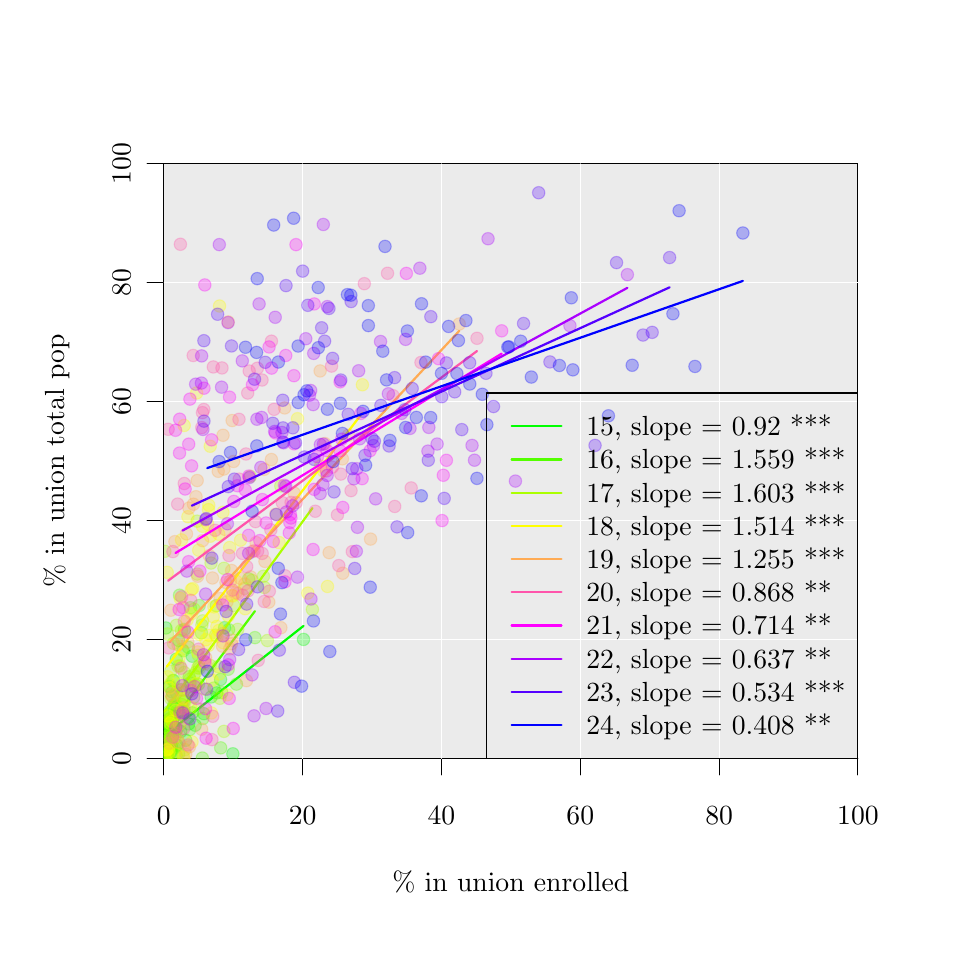% Created by tikzDevice version 0.6.1 on 2011-11-15 15:34:19
% !TEX encoding = UTF-8 Unicode
\begin{tikzpicture}[x=1pt,y=1pt]
\definecolor[named]{drawColor}{rgb}{0.00,0.00,0.00}
\definecolor[named]{fillColor}{rgb}{1.00,1.00,1.00}
\fill[color=fillColor,] (0,0) rectangle (325.21,325.21);
\begin{scope}
\path[clip] (  0.00,  0.00) rectangle (325.21,325.21);
\definecolor[named]{drawColor}{rgb}{0.04,0.00,0.33}
\definecolor[named]{drawColor}{rgb}{0.00,0.00,0.00}

\draw[color=drawColor,line cap=round,line join=round,fill opacity=0.00,] ( 49.20, 61.20) -- (300.01, 61.20);

\draw[color=drawColor,line cap=round,line join=round,fill opacity=0.00,] ( 49.20, 61.20) -- ( 49.20, 55.20);

\draw[color=drawColor,line cap=round,line join=round,fill opacity=0.00,] ( 99.36, 61.20) -- ( 99.36, 55.20);

\draw[color=drawColor,line cap=round,line join=round,fill opacity=0.00,] (149.53, 61.20) -- (149.53, 55.20);

\draw[color=drawColor,line cap=round,line join=round,fill opacity=0.00,] (199.69, 61.20) -- (199.69, 55.20);

\draw[color=drawColor,line cap=round,line join=round,fill opacity=0.00,] (249.85, 61.20) -- (249.85, 55.20);

\draw[color=drawColor,line cap=round,line join=round,fill opacity=0.00,] (300.01, 61.20) -- (300.01, 55.20);

\node[color=drawColor,anchor=base,inner sep=0pt, outer sep=0pt, scale=  1.00] at ( 49.20, 37.20) {0%
};

\node[color=drawColor,anchor=base,inner sep=0pt, outer sep=0pt, scale=  1.00] at ( 99.36, 37.20) {20%
};

\node[color=drawColor,anchor=base,inner sep=0pt, outer sep=0pt, scale=  1.00] at (149.53, 37.20) {40%
};

\node[color=drawColor,anchor=base,inner sep=0pt, outer sep=0pt, scale=  1.00] at (199.69, 37.20) {60%
};

\node[color=drawColor,anchor=base,inner sep=0pt, outer sep=0pt, scale=  1.00] at (249.85, 37.20) {80%
};

\node[color=drawColor,anchor=base,inner sep=0pt, outer sep=0pt, scale=  1.00] at (300.01, 37.20) {100%
};

\draw[color=drawColor,line cap=round,line join=round,fill opacity=0.00,] ( 49.20, 61.20) -- ( 49.20,276.01);

\draw[color=drawColor,line cap=round,line join=round,fill opacity=0.00,] ( 49.20, 61.20) -- ( 43.20, 61.20);

\draw[color=drawColor,line cap=round,line join=round,fill opacity=0.00,] ( 49.20,104.16) -- ( 43.20,104.16);

\draw[color=drawColor,line cap=round,line join=round,fill opacity=0.00,] ( 49.20,147.13) -- ( 43.20,147.13);

\draw[color=drawColor,line cap=round,line join=round,fill opacity=0.00,] ( 49.20,190.09) -- ( 43.20,190.09);

\draw[color=drawColor,line cap=round,line join=round,fill opacity=0.00,] ( 49.20,233.05) -- ( 43.20,233.05);

\draw[color=drawColor,line cap=round,line join=round,fill opacity=0.00,] ( 49.20,276.01) -- ( 43.20,276.01);

\node[rotate= 90.00,color=drawColor,anchor=base,inner sep=0pt, outer sep=0pt, scale=  1.00] at ( 37.20, 61.20) {0%
};

\node[rotate= 90.00,color=drawColor,anchor=base,inner sep=0pt, outer sep=0pt, scale=  1.00] at ( 37.20,104.16) {20%
};

\node[rotate= 90.00,color=drawColor,anchor=base,inner sep=0pt, outer sep=0pt, scale=  1.00] at ( 37.20,147.13) {40%
};

\node[rotate= 90.00,color=drawColor,anchor=base,inner sep=0pt, outer sep=0pt, scale=  1.00] at ( 37.20,190.09) {60%
};

\node[rotate= 90.00,color=drawColor,anchor=base,inner sep=0pt, outer sep=0pt, scale=  1.00] at ( 37.20,233.05) {80%
};

\node[rotate= 90.00,color=drawColor,anchor=base,inner sep=0pt, outer sep=0pt, scale=  1.00] at ( 37.20,276.01) {100%
};

\draw[color=drawColor,line cap=round,line join=round,fill opacity=0.00,] ( 49.20, 61.20) --
	(300.01, 61.20) --
	(300.01,276.01) --
	( 49.20,276.01) --
	( 49.20, 61.20);
\end{scope}
\begin{scope}
\path[clip] (  0.00,  0.00) rectangle (325.21,325.21);
\definecolor[named]{drawColor}{rgb}{0.04,0.00,0.33}
\definecolor[named]{drawColor}{rgb}{0.00,0.00,0.00}

\node[color=drawColor,anchor=base,inner sep=0pt, outer sep=0pt, scale=  1.00] at (174.61, 13.20) {\% in union enrolled%
};

\node[rotate= 90.00,color=drawColor,anchor=base,inner sep=0pt, outer sep=0pt, scale=  1.00] at ( 13.20,168.61) {\% in union total pop%
};
\end{scope}
\begin{scope}
\path[clip] ( 49.20, 61.20) rectangle (300.01,276.01);
\definecolor[named]{drawColor}{rgb}{0.04,0.00,0.33}
\definecolor[named]{drawColor}{rgb}{0.00,0.00,0.00}
\definecolor[named]{fillColor}{rgb}{0.92,0.92,0.92}

\draw[color=drawColor,line cap=round,line join=round,fill=fillColor,] ( 49.20, 61.20) rectangle (300.01,276.01);
\definecolor[named]{drawColor}{rgb}{1.00,1.00,1.00}

\draw[color=drawColor,line cap=round,line join=round,fill opacity=0.00,] ( 99.36, 61.20) -- ( 99.36,276.01);

\draw[color=drawColor,line cap=round,line join=round,fill opacity=0.00,] (149.53, 61.20) -- (149.53,276.01);

\draw[color=drawColor,line cap=round,line join=round,fill opacity=0.00,] (199.69, 61.20) -- (199.69,276.01);

\draw[color=drawColor,line cap=round,line join=round,fill opacity=0.00,] (249.85, 61.20) -- (249.85,276.01);

\draw[color=drawColor,line cap=round,line join=round,fill opacity=0.00,] ( 49.20,104.16) -- (300.01,104.16);

\draw[color=drawColor,line cap=round,line join=round,fill opacity=0.00,] ( 49.20,147.13) -- (300.01,147.13);

\draw[color=drawColor,line cap=round,line join=round,fill opacity=0.00,] ( 49.20,190.09) -- (300.01,190.09);

\draw[color=drawColor,line cap=round,line join=round,fill opacity=0.00,] ( 49.20,233.05) -- (300.01,233.05);
\definecolor[named]{drawColor}{rgb}{0.00,1.00,0.00}

\draw[color=drawColor,line width= 0.8pt,line cap=round,line join=round,fill opacity=0.00,] ( 49.40, 69.43) -- ( 99.67,109.03);
\definecolor[named]{drawColor}{rgb}{0.00,1.00,0.00}
\definecolor[named]{fillColor}{rgb}{0.00,1.00,0.00}

\draw[color=drawColor,line cap=round,line join=round,fill=fillColor,fill opacity=0.27,draw opacity=0.27,] ( 53.64, 62.18) circle (  2.25);

\draw[color=drawColor,line cap=round,line join=round,fill=fillColor,fill opacity=0.27,draw opacity=0.27,] ( 50.40, 62.75) circle (  2.25);

\draw[color=drawColor,line cap=round,line join=round,fill=fillColor,fill opacity=0.27,draw opacity=0.27,] ( 49.45, 61.54) circle (  2.25);

\draw[color=drawColor,line cap=round,line join=round,fill=fillColor,fill opacity=0.27,draw opacity=0.27,] ( 49.98, 72.97) circle (  2.25);

\draw[color=drawColor,line cap=round,line join=round,fill=fillColor,fill opacity=0.27,draw opacity=0.27,] ( 51.78, 67.47) circle (  2.25);

\draw[color=drawColor,line cap=round,line join=round,fill=fillColor,fill opacity=0.27,draw opacity=0.27,] ( 52.74, 72.12) circle (  2.25);

\draw[color=drawColor,line cap=round,line join=round,fill=fillColor,fill opacity=0.27,draw opacity=0.27,] ( 50.48, 64.78) circle (  2.25);

\draw[color=drawColor,line cap=round,line join=round,fill=fillColor,fill opacity=0.27,draw opacity=0.27,] ( 52.76, 79.56) circle (  2.25);

\draw[color=drawColor,line cap=round,line join=round,fill=fillColor,fill opacity=0.27,draw opacity=0.27,] ( 52.19, 85.20) circle (  2.25);

\draw[color=drawColor,line cap=round,line join=round,fill=fillColor,fill opacity=0.27,draw opacity=0.27,] ( 53.42, 72.31) circle (  2.25);

\draw[color=drawColor,line cap=round,line join=round,fill=fillColor,fill opacity=0.27,draw opacity=0.27,] ( 52.31, 69.61) circle (  2.25);

\draw[color=drawColor,line cap=round,line join=round,fill=fillColor,fill opacity=0.27,draw opacity=0.27,] ( 52.30, 71.92) circle (  2.25);

\draw[color=drawColor,line cap=round,line join=round,fill=fillColor,fill opacity=0.27,draw opacity=0.27,] ( 68.33, 84.84) circle (  2.25);

\draw[color=drawColor,line cap=round,line join=round,fill=fillColor,fill opacity=0.27,draw opacity=0.27,] ( 63.66, 77.32) circle (  2.25);

\draw[color=drawColor,line cap=round,line join=round,fill=fillColor,fill opacity=0.27,draw opacity=0.27,] ( 59.46, 77.61) circle (  2.25);

\draw[color=drawColor,line cap=round,line join=round,fill=fillColor,fill opacity=0.27,draw opacity=0.27,] ( 51.47, 75.52) circle (  2.25);

\draw[color=drawColor,line cap=round,line join=round,fill=fillColor,fill opacity=0.27,draw opacity=0.27,] ( 50.41, 61.97) circle (  2.25);

\draw[color=drawColor,line cap=round,line join=round,fill=fillColor,fill opacity=0.27,draw opacity=0.27,] ( 60.52, 73.14) circle (  2.25);

\draw[color=drawColor,line cap=round,line join=round,fill=fillColor,fill opacity=0.27,draw opacity=0.27,] ( 66.30, 83.36) circle (  2.25);

\draw[color=drawColor,line cap=round,line join=round,fill=fillColor,fill opacity=0.27,draw opacity=0.27,] ( 69.70, 89.67) circle (  2.25);

\draw[color=drawColor,line cap=round,line join=round,fill=fillColor,fill opacity=0.27,draw opacity=0.27,] ( 54.58,103.79) circle (  2.25);

\draw[color=drawColor,line cap=round,line join=round,fill=fillColor,fill opacity=0.27,draw opacity=0.27,] ( 50.42, 62.97) circle (  2.25);

\draw[color=drawColor,line cap=round,line join=round,fill=fillColor,fill opacity=0.27,draw opacity=0.27,] ( 56.21, 77.92) circle (  2.25);

\draw[color=drawColor,line cap=round,line join=round,fill=fillColor,fill opacity=0.27,draw opacity=0.27,] ( 49.68, 61.33) circle (  2.25);

\draw[color=drawColor,line cap=round,line join=round,fill=fillColor,fill opacity=0.27,draw opacity=0.27,] ( 50.33, 66.59) circle (  2.25);

\draw[color=drawColor,line cap=round,line join=round,fill=fillColor,fill opacity=0.27,draw opacity=0.27,] ( 58.16, 73.60) circle (  2.25);

\draw[color=drawColor,line cap=round,line join=round,fill=fillColor,fill opacity=0.27,draw opacity=0.27,] ( 50.59, 64.30) circle (  2.25);

\draw[color=drawColor,line cap=round,line join=round,fill=fillColor,fill opacity=0.27,draw opacity=0.27,] ( 53.32, 70.37) circle (  2.25);

\draw[color=drawColor,line cap=round,line join=round,fill=fillColor,fill opacity=0.27,draw opacity=0.27,] ( 49.40, 61.78) circle (  2.25);

\draw[color=drawColor,line cap=round,line join=round,fill=fillColor,fill opacity=0.27,draw opacity=0.27,] ( 49.40, 63.59) circle (  2.25);

\draw[color=drawColor,line cap=round,line join=round,fill=fillColor,fill opacity=0.27,draw opacity=0.27,] ( 51.18, 87.13) circle (  2.25);

\draw[color=drawColor,line cap=round,line join=round,fill=fillColor,fill opacity=0.27,draw opacity=0.27,] ( 50.85, 70.16) circle (  2.25);

\draw[color=drawColor,line cap=round,line join=round,fill=fillColor,fill opacity=0.27,draw opacity=0.27,] ( 50.08, 63.86) circle (  2.25);

\draw[color=drawColor,line cap=round,line join=round,fill=fillColor,fill opacity=0.27,draw opacity=0.27,] ( 53.68, 97.02) circle (  2.25);

\draw[color=drawColor,line cap=round,line join=round,fill=fillColor,fill opacity=0.27,draw opacity=0.27,] ( 50.56, 70.12) circle (  2.25);

\draw[color=drawColor,line cap=round,line join=round,fill=fillColor,fill opacity=0.27,draw opacity=0.27,] ( 49.53, 61.88) circle (  2.25);

\draw[color=drawColor,line cap=round,line join=round,fill=fillColor,fill opacity=0.27,draw opacity=0.27,] ( 52.72, 89.30) circle (  2.25);

\draw[color=drawColor,line cap=round,line join=round,fill=fillColor,fill opacity=0.27,draw opacity=0.27,] ( 54.71, 77.13) circle (  2.25);

\draw[color=drawColor,line cap=round,line join=round,fill=fillColor,fill opacity=0.27,draw opacity=0.27,] ( 53.97, 77.55) circle (  2.25);

\draw[color=drawColor,line cap=round,line join=round,fill=fillColor,fill opacity=0.27,draw opacity=0.27,] ( 49.94,108.29) circle (  2.25);

\draw[color=drawColor,line cap=round,line join=round,fill=fillColor,fill opacity=0.27,draw opacity=0.27,] ( 52.94, 76.48) circle (  2.25);

\draw[color=drawColor,line cap=round,line join=round,fill=fillColor,fill opacity=0.27,draw opacity=0.27,] ( 55.33, 70.89) circle (  2.25);

\draw[color=drawColor,line cap=round,line join=round,fill=fillColor,fill opacity=0.27,draw opacity=0.27,] ( 57.14, 67.72) circle (  2.25);

\draw[color=drawColor,line cap=round,line join=round,fill=fillColor,fill opacity=0.27,draw opacity=0.27,] ( 50.04, 63.20) circle (  2.25);

\draw[color=drawColor,line cap=round,line join=round,fill=fillColor,fill opacity=0.27,draw opacity=0.27,] ( 53.88, 65.90) circle (  2.25);

\draw[color=drawColor,line cap=round,line join=round,fill=fillColor,fill opacity=0.27,draw opacity=0.27,] ( 49.51, 61.31) circle (  2.25);

\draw[color=drawColor,line cap=round,line join=round,fill=fillColor,fill opacity=0.27,draw opacity=0.27,] ( 74.14, 62.82) circle (  2.25);

\draw[color=drawColor,line cap=round,line join=round,fill=fillColor,fill opacity=0.27,draw opacity=0.27,] ( 71.17,108.39) circle (  2.25);

\draw[color=drawColor,line cap=round,line join=round,fill=fillColor,fill opacity=0.27,draw opacity=0.27,] ( 59.46, 98.09) circle (  2.25);

\draw[color=drawColor,line cap=round,line join=round,fill=fillColor,fill opacity=0.27,draw opacity=0.27,] ( 51.82, 64.04) circle (  2.25);

\draw[color=drawColor,line cap=round,line join=round,fill=fillColor,fill opacity=0.27,draw opacity=0.27,] ( 49.49, 61.46) circle (  2.25);

\draw[color=drawColor,line cap=round,line join=round,fill=fillColor,fill opacity=0.27,draw opacity=0.27,] ( 99.67,104.15) circle (  2.25);

\draw[color=drawColor,line cap=round,line join=round,fill=fillColor,fill opacity=0.27,draw opacity=0.27,] ( 49.63, 61.42) circle (  2.25);

\draw[color=drawColor,line cap=round,line join=round,fill=fillColor,fill opacity=0.27,draw opacity=0.27,] ( 52.68, 73.06) circle (  2.25);

\draw[color=drawColor,line cap=round,line join=round,fill=fillColor,fill opacity=0.27,draw opacity=0.27,] ( 51.92, 65.49) circle (  2.25);

\draw[color=drawColor,line cap=round,line join=round,fill=fillColor,fill opacity=0.27,draw opacity=0.27,] ( 58.08, 75.99) circle (  2.25);

\draw[color=drawColor,line cap=round,line join=round,fill=fillColor,fill opacity=0.27,draw opacity=0.27,] ( 51.82, 63.45) circle (  2.25);

\draw[color=drawColor,line cap=round,line join=round,fill=fillColor,fill opacity=0.27,draw opacity=0.27,] ( 53.93, 71.83) circle (  2.25);

\draw[color=drawColor,line cap=round,line join=round,fill=fillColor,fill opacity=0.27,draw opacity=0.27,] ( 49.50, 63.36) circle (  2.25);

\draw[color=drawColor,line cap=round,line join=round,fill=fillColor,fill opacity=0.27,draw opacity=0.27,] ( 51.46, 72.32) circle (  2.25);
\definecolor[named]{drawColor}{rgb}{0.33,1.00,0.00}

\draw[color=drawColor,line width= 0.8pt,line cap=round,line join=round,fill opacity=0.00,] ( 49.34, 70.61) -- ( 82.12,114.37);
\definecolor[named]{drawColor}{rgb}{0.33,1.00,0.00}
\definecolor[named]{fillColor}{rgb}{0.33,1.00,0.00}

\draw[color=drawColor,line cap=round,line join=round,fill=fillColor,fill opacity=0.27,draw opacity=0.27,] ( 54.54, 62.83) circle (  2.25);

\draw[color=drawColor,line cap=round,line join=round,fill=fillColor,fill opacity=0.27,draw opacity=0.27,] ( 50.15, 63.97) circle (  2.25);

\draw[color=drawColor,line cap=round,line join=round,fill=fillColor,fill opacity=0.27,draw opacity=0.27,] ( 49.35, 61.43) circle (  2.25);

\draw[color=drawColor,line cap=round,line join=round,fill=fillColor,fill opacity=0.27,draw opacity=0.27,] ( 50.08, 63.11) circle (  2.25);

\draw[color=drawColor,line cap=round,line join=round,fill=fillColor,fill opacity=0.27,draw opacity=0.27,] ( 51.26, 76.83) circle (  2.25);

\draw[color=drawColor,line cap=round,line join=round,fill=fillColor,fill opacity=0.27,draw opacity=0.27,] ( 53.26, 74.13) circle (  2.25);

\draw[color=drawColor,line cap=round,line join=round,fill=fillColor,fill opacity=0.27,draw opacity=0.27,] ( 56.32, 81.94) circle (  2.25);

\draw[color=drawColor,line cap=round,line join=round,fill=fillColor,fill opacity=0.27,draw opacity=0.27,] ( 52.50, 70.69) circle (  2.25);

\draw[color=drawColor,line cap=round,line join=round,fill=fillColor,fill opacity=0.27,draw opacity=0.27,] ( 58.08,101.30) circle (  2.25);

\draw[color=drawColor,line cap=round,line join=round,fill=fillColor,fill opacity=0.27,draw opacity=0.27,] ( 79.84,126.02) circle (  2.25);

\draw[color=drawColor,line cap=round,line join=round,fill=fillColor,fill opacity=0.27,draw opacity=0.27,] ( 55.58, 80.64) circle (  2.25);

\draw[color=drawColor,line cap=round,line join=round,fill=fillColor,fill opacity=0.27,draw opacity=0.27,] ( 70.15, 84.94) circle (  2.25);

\draw[color=drawColor,line cap=round,line join=round,fill=fillColor,fill opacity=0.27,draw opacity=0.27,] ( 54.02, 79.95) circle (  2.25);

\draw[color=drawColor,line cap=round,line join=round,fill=fillColor,fill opacity=0.27,draw opacity=0.27,] ( 62.79,106.51) circle (  2.25);

\draw[color=drawColor,line cap=round,line join=round,fill=fillColor,fill opacity=0.27,draw opacity=0.27,] ( 72.45, 93.37) circle (  2.25);

\draw[color=drawColor,line cap=round,line join=round,fill=fillColor,fill opacity=0.27,draw opacity=0.27,] ( 61.72, 87.92) circle (  2.25);

\draw[color=drawColor,line cap=round,line join=round,fill=fillColor,fill opacity=0.27,draw opacity=0.27,] ( 56.22,100.04) circle (  2.25);

\draw[color=drawColor,line cap=round,line join=round,fill=fillColor,fill opacity=0.27,draw opacity=0.27,] ( 50.30, 61.98) circle (  2.25);

\draw[color=drawColor,line cap=round,line join=round,fill=fillColor,fill opacity=0.27,draw opacity=0.27,] ( 75.45, 87.99) circle (  2.25);

\draw[color=drawColor,line cap=round,line join=round,fill=fillColor,fill opacity=0.27,draw opacity=0.27,] ( 67.30, 86.58) circle (  2.25);

\draw[color=drawColor,line cap=round,line join=round,fill=fillColor,fill opacity=0.27,draw opacity=0.27,] ( 58.81,115.61) circle (  2.25);

\draw[color=drawColor,line cap=round,line join=round,fill=fillColor,fill opacity=0.27,draw opacity=0.27,] ( 51.28, 73.08) circle (  2.25);

\draw[color=drawColor,line cap=round,line join=round,fill=fillColor,fill opacity=0.27,draw opacity=0.27,] ( 58.34, 90.68) circle (  2.25);

\draw[color=drawColor,line cap=round,line join=round,fill=fillColor,fill opacity=0.27,draw opacity=0.27,] ( 49.72, 61.40) circle (  2.25);

\draw[color=drawColor,line cap=round,line join=round,fill=fillColor,fill opacity=0.27,draw opacity=0.27,] ( 52.09, 74.92) circle (  2.25);

\draw[color=drawColor,line cap=round,line join=round,fill=fillColor,fill opacity=0.27,draw opacity=0.27,] ( 60.01, 83.30) circle (  2.25);

\draw[color=drawColor,line cap=round,line join=round,fill=fillColor,fill opacity=0.27,draw opacity=0.27,] ( 63.12, 61.29) circle (  2.25);

\draw[color=drawColor,line cap=round,line join=round,fill=fillColor,fill opacity=0.27,draw opacity=0.27,] ( 50.34, 69.46) circle (  2.25);

\draw[color=drawColor,line cap=round,line join=round,fill=fillColor,fill opacity=0.27,draw opacity=0.27,] ( 51.07, 65.35) circle (  2.25);

\draw[color=drawColor,line cap=round,line join=round,fill=fillColor,fill opacity=0.27,draw opacity=0.27,] ( 53.72, 79.84) circle (  2.25);

\draw[color=drawColor,line cap=round,line join=round,fill=fillColor,fill opacity=0.27,draw opacity=0.27,] ( 49.50, 63.83) circle (  2.25);

\draw[color=drawColor,line cap=round,line join=round,fill=fillColor,fill opacity=0.27,draw opacity=0.27,] ( 51.13, 76.50) circle (  2.25);

\draw[color=drawColor,line cap=round,line join=round,fill=fillColor,fill opacity=0.27,draw opacity=0.27,] ( 52.19, 83.65) circle (  2.25);

\draw[color=drawColor,line cap=round,line join=round,fill=fillColor,fill opacity=0.27,draw opacity=0.27,] ( 50.08, 66.15) circle (  2.25);

\draw[color=drawColor,line cap=round,line join=round,fill=fillColor,fill opacity=0.27,draw opacity=0.27,] ( 54.88,120.15) circle (  2.25);

\draw[color=drawColor,line cap=round,line join=round,fill=fillColor,fill opacity=0.27,draw opacity=0.27,] ( 52.79, 80.47) circle (  2.25);

\draw[color=drawColor,line cap=round,line join=round,fill=fillColor,fill opacity=0.27,draw opacity=0.27,] ( 49.62, 62.90) circle (  2.25);

\draw[color=drawColor,line cap=round,line join=round,fill=fillColor,fill opacity=0.27,draw opacity=0.27,] ( 49.97, 73.94) circle (  2.25);

\draw[color=drawColor,line cap=round,line join=round,fill=fillColor,fill opacity=0.27,draw opacity=0.27,] ( 61.98,116.41) circle (  2.25);

\draw[color=drawColor,line cap=round,line join=round,fill=fillColor,fill opacity=0.27,draw opacity=0.27,] ( 72.61,107.68) circle (  2.25);

\draw[color=drawColor,line cap=round,line join=round,fill=fillColor,fill opacity=0.27,draw opacity=0.27,] ( 60.76, 87.60) circle (  2.25);

\draw[color=drawColor,line cap=round,line join=round,fill=fillColor,fill opacity=0.27,draw opacity=0.27,] ( 55.73, 86.03) circle (  2.25);

\draw[color=drawColor,line cap=round,line join=round,fill=fillColor,fill opacity=0.27,draw opacity=0.27,] ( 56.48, 78.55) circle (  2.25);

\draw[color=drawColor,line cap=round,line join=round,fill=fillColor,fill opacity=0.27,draw opacity=0.27,] ( 58.54, 71.57) circle (  2.25);

\draw[color=drawColor,line cap=round,line join=round,fill=fillColor,fill opacity=0.27,draw opacity=0.27,] ( 50.61, 64.36) circle (  2.25);

\draw[color=drawColor,line cap=round,line join=round,fill=fillColor,fill opacity=0.27,draw opacity=0.27,] ( 63.31, 75.58) circle (  2.25);

\draw[color=drawColor,line cap=round,line join=round,fill=fillColor,fill opacity=0.27,draw opacity=0.27,] ( 49.82, 63.78) circle (  2.25);

\draw[color=drawColor,line cap=round,line join=round,fill=fillColor,fill opacity=0.27,draw opacity=0.27,] ( 69.75, 64.97) circle (  2.25);

\draw[color=drawColor,line cap=round,line join=round,fill=fillColor,fill opacity=0.27,draw opacity=0.27,] ( 68.15,116.34) circle (  2.25);

\draw[color=drawColor,line cap=round,line join=round,fill=fillColor,fill opacity=0.27,draw opacity=0.27,] ( 56.59,107.79) circle (  2.25);

\draw[color=drawColor,line cap=round,line join=round,fill=fillColor,fill opacity=0.27,draw opacity=0.27,] ( 52.14, 65.47) circle (  2.25);

\draw[color=drawColor,line cap=round,line join=round,fill=fillColor,fill opacity=0.27,draw opacity=0.27,] ( 49.65, 62.38) circle (  2.25);

\draw[color=drawColor,line cap=round,line join=round,fill=fillColor,fill opacity=0.27,draw opacity=0.27,] ( 82.12,104.80) circle (  2.25);

\draw[color=drawColor,line cap=round,line join=round,fill=fillColor,fill opacity=0.27,draw opacity=0.27,] ( 49.34, 61.41) circle (  2.25);

\draw[color=drawColor,line cap=round,line join=round,fill=fillColor,fill opacity=0.27,draw opacity=0.27,] ( 53.71, 84.87) circle (  2.25);

\draw[color=drawColor,line cap=round,line join=round,fill=fillColor,fill opacity=0.27,draw opacity=0.27,] ( 52.14, 71.96) circle (  2.25);

\draw[color=drawColor,line cap=round,line join=round,fill=fillColor,fill opacity=0.27,draw opacity=0.27,] ( 58.65, 88.36) circle (  2.25);

\draw[color=drawColor,line cap=round,line join=round,fill=fillColor,fill opacity=0.27,draw opacity=0.27,] ( 53.00, 64.96) circle (  2.25);

\draw[color=drawColor,line cap=round,line join=round,fill=fillColor,fill opacity=0.27,draw opacity=0.27,] ( 56.66, 81.64) circle (  2.25);

\draw[color=drawColor,line cap=round,line join=round,fill=fillColor,fill opacity=0.27,draw opacity=0.27,] ( 49.73, 66.16) circle (  2.25);

\draw[color=drawColor,line cap=round,line join=round,fill=fillColor,fill opacity=0.27,draw opacity=0.27,] ( 51.13, 78.08) circle (  2.25);
\definecolor[named]{drawColor}{rgb}{0.67,1.00,0.00}

\draw[color=drawColor,line width= 0.8pt,line cap=round,line join=round,fill opacity=0.00,] ( 49.29, 78.02) -- (102.89,151.60);
\definecolor[named]{drawColor}{rgb}{0.67,1.00,0.00}
\definecolor[named]{fillColor}{rgb}{0.67,1.00,0.00}

\draw[color=drawColor,line cap=round,line join=round,fill=fillColor,fill opacity=0.27,draw opacity=0.27,] ( 56.82, 64.33) circle (  2.25);

\draw[color=drawColor,line cap=round,line join=round,fill=fillColor,fill opacity=0.27,draw opacity=0.27,] ( 52.12, 69.40) circle (  2.25);

\draw[color=drawColor,line cap=round,line join=round,fill=fillColor,fill opacity=0.27,draw opacity=0.27,] ( 49.63, 61.92) circle (  2.25);

\draw[color=drawColor,line cap=round,line join=round,fill=fillColor,fill opacity=0.27,draw opacity=0.27,] ( 52.04, 67.08) circle (  2.25);

\draw[color=drawColor,line cap=round,line join=round,fill=fillColor,fill opacity=0.27,draw opacity=0.27,] ( 52.67,102.74) circle (  2.25);

\draw[color=drawColor,line cap=round,line join=round,fill=fillColor,fill opacity=0.27,draw opacity=0.27,] ( 58.40, 87.04) circle (  2.25);

\draw[color=drawColor,line cap=round,line join=round,fill=fillColor,fill opacity=0.27,draw opacity=0.27,] ( 61.47, 93.90) circle (  2.25);

\draw[color=drawColor,line cap=round,line join=round,fill=fillColor,fill opacity=0.27,draw opacity=0.27,] ( 56.36, 82.77) circle (  2.25);

\draw[color=drawColor,line cap=round,line join=round,fill=fillColor,fill opacity=0.27,draw opacity=0.27,] ( 74.45,116.42) circle (  2.25);

\draw[color=drawColor,line cap=round,line join=round,fill=fillColor,fill opacity=0.27,draw opacity=0.27,] ( 91.46,159.62) circle (  2.25);

\draw[color=drawColor,line cap=round,line join=round,fill=fillColor,fill opacity=0.27,draw opacity=0.27,] ( 60.75, 92.27) circle (  2.25);

\draw[color=drawColor,line cap=round,line join=round,fill=fillColor,fill opacity=0.27,draw opacity=0.27,] ( 63.89, 86.23) circle (  2.25);

\draw[color=drawColor,line cap=round,line join=round,fill=fillColor,fill opacity=0.27,draw opacity=0.27,] ( 56.57, 92.21) circle (  2.25);

\draw[color=drawColor,line cap=round,line join=round,fill=fillColor,fill opacity=0.27,draw opacity=0.27,] ( 85.19,126.99) circle (  2.25);

\draw[color=drawColor,line cap=round,line join=round,fill=fillColor,fill opacity=0.27,draw opacity=0.27,] (102.89,114.98) circle (  2.25);

\draw[color=drawColor,line cap=round,line join=round,fill=fillColor,fill opacity=0.27,draw opacity=0.27,] ( 67.92,105.70) circle (  2.25);

\draw[color=drawColor,line cap=round,line join=round,fill=fillColor,fill opacity=0.27,draw opacity=0.27,] ( 75.91,107.79) circle (  2.25);

\draw[color=drawColor,line cap=round,line join=round,fill=fillColor,fill opacity=0.27,draw opacity=0.27,] ( 50.83, 62.24) circle (  2.25);

\draw[color=drawColor,line cap=round,line join=round,fill=fillColor,fill opacity=0.27,draw opacity=0.27,] ( 86.62,103.75) circle (  2.25);

\draw[color=drawColor,line cap=round,line join=round,fill=fillColor,fill opacity=0.27,draw opacity=0.27,] ( 68.83, 94.35) circle (  2.25);

\draw[color=drawColor,line cap=round,line join=round,fill=fillColor,fill opacity=0.27,draw opacity=0.27,] ( 78.31,122.57) circle (  2.25);

\draw[color=drawColor,line cap=round,line join=round,fill=fillColor,fill opacity=0.27,draw opacity=0.27,] ( 80.48,163.05) circle (  2.25);

\draw[color=drawColor,line cap=round,line join=round,fill=fillColor,fill opacity=0.27,draw opacity=0.27,] ( 65.91, 94.78) circle (  2.25);

\draw[color=drawColor,line cap=round,line join=round,fill=fillColor,fill opacity=0.27,draw opacity=0.27,] ( 55.75,100.59) circle (  2.25);

\draw[color=drawColor,line cap=round,line join=round,fill=fillColor,fill opacity=0.27,draw opacity=0.27,] ( 62.94,109.32) circle (  2.25);

\draw[color=drawColor,line cap=round,line join=round,fill=fillColor,fill opacity=0.27,draw opacity=0.27,] ( 50.34, 62.85) circle (  2.25);

\draw[color=drawColor,line cap=round,line join=round,fill=fillColor,fill opacity=0.27,draw opacity=0.27,] ( 51.28, 87.80) circle (  2.25);

\draw[color=drawColor,line cap=round,line join=round,fill=fillColor,fill opacity=0.27,draw opacity=0.27,] ( 61.92, 94.57) circle (  2.25);

\draw[color=drawColor,line cap=round,line join=round,fill=fillColor,fill opacity=0.27,draw opacity=0.27,] ( 49.53, 63.00) circle (  2.25);

\draw[color=drawColor,line cap=round,line join=round,fill=fillColor,fill opacity=0.27,draw opacity=0.27,] ( 56.17, 61.77) circle (  2.25);

\draw[color=drawColor,line cap=round,line join=round,fill=fillColor,fill opacity=0.27,draw opacity=0.27,] ( 51.07, 76.51) circle (  2.25);

\draw[color=drawColor,line cap=round,line join=round,fill=fillColor,fill opacity=0.27,draw opacity=0.27,] ( 52.12, 75.10) circle (  2.25);

\draw[color=drawColor,line cap=round,line join=round,fill=fillColor,fill opacity=0.27,draw opacity=0.27,] ( 55.02, 94.58) circle (  2.25);

\draw[color=drawColor,line cap=round,line join=round,fill=fillColor,fill opacity=0.27,draw opacity=0.27,] ( 51.98, 75.70) circle (  2.25);

\draw[color=drawColor,line cap=round,line join=round,fill=fillColor,fill opacity=0.27,draw opacity=0.27,] ( 52.27, 89.28) circle (  2.25);

\draw[color=drawColor,line cap=round,line join=round,fill=fillColor,fill opacity=0.27,draw opacity=0.27,] ( 53.74,109.27) circle (  2.25);

\draw[color=drawColor,line cap=round,line join=round,fill=fillColor,fill opacity=0.27,draw opacity=0.27,] ( 55.57,107.44) circle (  2.25);

\draw[color=drawColor,line cap=round,line join=round,fill=fillColor,fill opacity=0.27,draw opacity=0.27,] ( 50.26, 68.51) circle (  2.25);

\draw[color=drawColor,line cap=round,line join=round,fill=fillColor,fill opacity=0.27,draw opacity=0.27,] ( 61.23,146.89) circle (  2.25);

\draw[color=drawColor,line cap=round,line join=round,fill=fillColor,fill opacity=0.27,draw opacity=0.27,] ( 54.31, 94.52) circle (  2.25);

\draw[color=drawColor,line cap=round,line join=round,fill=fillColor,fill opacity=0.27,draw opacity=0.27,] ( 49.98, 66.59) circle (  2.25);

\draw[color=drawColor,line cap=round,line join=round,fill=fillColor,fill opacity=0.27,draw opacity=0.27,] ( 51.74, 82.72) circle (  2.25);

\draw[color=drawColor,line cap=round,line join=round,fill=fillColor,fill opacity=0.27,draw opacity=0.27,] ( 66.26,131.75) circle (  2.25);

\draw[color=drawColor,line cap=round,line join=round,fill=fillColor,fill opacity=0.27,draw opacity=0.27,] ( 51.38, 68.65) circle (  2.25);

\draw[color=drawColor,line cap=round,line join=round,fill=fillColor,fill opacity=0.27,draw opacity=0.27,] ( 81.07,125.47) circle (  2.25);

\draw[color=drawColor,line cap=round,line join=round,fill=fillColor,fill opacity=0.27,draw opacity=0.27,] ( 63.22,110.87) circle (  2.25);

\draw[color=drawColor,line cap=round,line join=round,fill=fillColor,fill opacity=0.27,draw opacity=0.27,] ( 49.58,136.00) circle (  2.25);

\draw[color=drawColor,line cap=round,line join=round,fill=fillColor,fill opacity=0.27,draw opacity=0.27,] ( 56.48, 85.61) circle (  2.25);

\draw[color=drawColor,line cap=round,line join=round,fill=fillColor,fill opacity=0.27,draw opacity=0.27,] ( 61.68, 98.39) circle (  2.25);

\draw[color=drawColor,line cap=round,line join=round,fill=fillColor,fill opacity=0.27,draw opacity=0.27,] ( 60.07, 91.25) circle (  2.25);

\draw[color=drawColor,line cap=round,line join=round,fill=fillColor,fill opacity=0.27,draw opacity=0.27,] ( 61.56, 79.03) circle (  2.25);

\draw[color=drawColor,line cap=round,line join=round,fill=fillColor,fill opacity=0.27,draw opacity=0.27,] ( 50.46, 69.27) circle (  2.25);

\draw[color=drawColor,line cap=round,line join=round,fill=fillColor,fill opacity=0.27,draw opacity=0.27,] ( 69.44, 82.88) circle (  2.25);

\draw[color=drawColor,line cap=round,line join=round,fill=fillColor,fill opacity=0.27,draw opacity=0.27,] ( 50.50, 67.59) circle (  2.25);

\draw[color=drawColor,line cap=round,line join=round,fill=fillColor,fill opacity=0.27,draw opacity=0.27,] ( 70.92, 70.93) circle (  2.25);

\draw[color=drawColor,line cap=round,line join=round,fill=fillColor,fill opacity=0.27,draw opacity=0.27,] ( 70.92,129.85) circle (  2.25);

\draw[color=drawColor,line cap=round,line join=round,fill=fillColor,fill opacity=0.27,draw opacity=0.27,] ( 61.25,127.78) circle (  2.25);

\draw[color=drawColor,line cap=round,line join=round,fill=fillColor,fill opacity=0.27,draw opacity=0.27,] ( 49.29, 61.50) circle (  2.25);

\draw[color=drawColor,line cap=round,line join=round,fill=fillColor,fill opacity=0.27,draw opacity=0.27,] ( 53.03, 68.41) circle (  2.25);

\draw[color=drawColor,line cap=round,line join=round,fill=fillColor,fill opacity=0.27,draw opacity=0.27,] ( 49.91, 63.19) circle (  2.25);

\draw[color=drawColor,line cap=round,line join=round,fill=fillColor,fill opacity=0.27,draw opacity=0.27,] ( 85.51,122.94) circle (  2.25);

\draw[color=drawColor,line cap=round,line join=round,fill=fillColor,fill opacity=0.27,draw opacity=0.27,] ( 49.48, 61.73) circle (  2.25);

\draw[color=drawColor,line cap=round,line join=round,fill=fillColor,fill opacity=0.27,draw opacity=0.27,] ( 56.67,107.27) circle (  2.25);

\draw[color=drawColor,line cap=round,line join=round,fill=fillColor,fill opacity=0.27,draw opacity=0.27,] ( 53.31, 81.07) circle (  2.25);

\draw[color=drawColor,line cap=round,line join=round,fill=fillColor,fill opacity=0.27,draw opacity=0.27,] ( 51.73, 92.71) circle (  2.25);

\draw[color=drawColor,line cap=round,line join=round,fill=fillColor,fill opacity=0.27,draw opacity=0.27,] ( 58.59, 89.76) circle (  2.25);

\draw[color=drawColor,line cap=round,line join=round,fill=fillColor,fill opacity=0.27,draw opacity=0.27,] ( 60.13,115.08) circle (  2.25);

\draw[color=drawColor,line cap=round,line join=round,fill=fillColor,fill opacity=0.27,draw opacity=0.27,] ( 54.75, 66.71) circle (  2.25);

\draw[color=drawColor,line cap=round,line join=round,fill=fillColor,fill opacity=0.27,draw opacity=0.27,] ( 62.05, 93.72) circle (  2.25);

\draw[color=drawColor,line cap=round,line join=round,fill=fillColor,fill opacity=0.27,draw opacity=0.27,] ( 49.83, 74.22) circle (  2.25);

\draw[color=drawColor,line cap=round,line join=round,fill=fillColor,fill opacity=0.27,draw opacity=0.27,] ( 50.51,106.14) circle (  2.25);
\definecolor[named]{drawColor}{rgb}{1.00,1.00,0.00}

\draw[color=drawColor,line width= 0.8pt,line cap=round,line join=round,fill opacity=0.00,] ( 50.27, 94.34) -- (120.95,185.97);
\definecolor[named]{drawColor}{rgb}{1.00,1.00,0.00}
\definecolor[named]{fillColor}{rgb}{1.00,1.00,0.00}

\draw[color=drawColor,line cap=round,line join=round,fill=fillColor,fill opacity=0.27,draw opacity=0.27,] ( 59.38, 67.14) circle (  2.25);

\draw[color=drawColor,line cap=round,line join=round,fill=fillColor,fill opacity=0.27,draw opacity=0.27,] ( 56.12, 82.65) circle (  2.25);

\draw[color=drawColor,line cap=round,line join=round,fill=fillColor,fill opacity=0.27,draw opacity=0.27,] ( 51.09, 63.48) circle (  2.25);

\draw[color=drawColor,line cap=round,line join=round,fill=fillColor,fill opacity=0.27,draw opacity=0.27,] ( 58.95, 79.61) circle (  2.25);

\draw[color=drawColor,line cap=round,line join=round,fill=fillColor,fill opacity=0.27,draw opacity=0.27,] ( 55.59,140.12) circle (  2.25);

\draw[color=drawColor,line cap=round,line join=round,fill=fillColor,fill opacity=0.27,draw opacity=0.27,] ( 70.63,102.97) circle (  2.25);

\draw[color=drawColor,line cap=round,line join=round,fill=fillColor,fill opacity=0.27,draw opacity=0.27,] ( 69.06,107.36) circle (  2.25);

\draw[color=drawColor,line cap=round,line join=round,fill=fillColor,fill opacity=0.27,draw opacity=0.27,] ( 56.55,181.47) circle (  2.25);

\draw[color=drawColor,line cap=round,line join=round,fill=fillColor,fill opacity=0.27,draw opacity=0.27,] ( 65.31,101.96) circle (  2.25);

\draw[color=drawColor,line cap=round,line join=round,fill=fillColor,fill opacity=0.27,draw opacity=0.27,] (105.81,166.78) circle (  2.25);

\draw[color=drawColor,line cap=round,line join=round,fill=fillColor,fill opacity=0.27,draw opacity=0.27,] (120.95,196.17) circle (  2.25);

\draw[color=drawColor,line cap=round,line join=round,fill=fillColor,fill opacity=0.27,draw opacity=0.27,] ( 65.57,105.64) circle (  2.25);

\draw[color=drawColor,line cap=round,line join=round,fill=fillColor,fill opacity=0.27,draw opacity=0.27,] ( 78.60,115.25) circle (  2.25);

\draw[color=drawColor,line cap=round,line join=round,fill=fillColor,fill opacity=0.27,draw opacity=0.27,] ( 61.97,105.99) circle (  2.25);

\draw[color=drawColor,line cap=round,line join=round,fill=fillColor,fill opacity=0.27,draw opacity=0.27,] ( 69.07,142.16) circle (  2.25);

\draw[color=drawColor,line cap=round,line join=round,fill=fillColor,fill opacity=0.27,draw opacity=0.27,] (108.33,123.29) circle (  2.25);

\draw[color=drawColor,line cap=round,line join=round,fill=fillColor,fill opacity=0.27,draw opacity=0.27,] ( 74.10,119.84) circle (  2.25);

\draw[color=drawColor,line cap=round,line join=round,fill=fillColor,fill opacity=0.27,draw opacity=0.27,] ( 76.93,140.02) circle (  2.25);

\draw[color=drawColor,line cap=round,line join=round,fill=fillColor,fill opacity=0.27,draw opacity=0.27,] ( 53.63, 62.79) circle (  2.25);

\draw[color=drawColor,line cap=round,line join=round,fill=fillColor,fill opacity=0.27,draw opacity=0.27,] (101.23,120.89) circle (  2.25);

\draw[color=drawColor,line cap=round,line join=round,fill=fillColor,fill opacity=0.27,draw opacity=0.27,] ( 72.54,112.65) circle (  2.25);

\draw[color=drawColor,line cap=round,line join=round,fill=fillColor,fill opacity=0.27,draw opacity=0.27,] ( 72.99,137.36) circle (  2.25);

\draw[color=drawColor,line cap=round,line join=round,fill=fillColor,fill opacity=0.27,draw opacity=0.27,] ( 61.07,193.21) circle (  2.25);

\draw[color=drawColor,line cap=round,line join=round,fill=fillColor,fill opacity=0.27,draw opacity=0.27,] ( 55.12,118.95) circle (  2.25);

\draw[color=drawColor,line cap=round,line join=round,fill=fillColor,fill opacity=0.27,draw opacity=0.27,] ( 68.40,105.20) circle (  2.25);

\draw[color=drawColor,line cap=round,line join=round,fill=fillColor,fill opacity=0.27,draw opacity=0.27,] ( 73.87,120.06) circle (  2.25);

\draw[color=drawColor,line cap=round,line join=round,fill=fillColor,fill opacity=0.27,draw opacity=0.27,] ( 50.94, 64.66) circle (  2.25);

\draw[color=drawColor,line cap=round,line join=round,fill=fillColor,fill opacity=0.27,draw opacity=0.27,] ( 61.80,136.40) circle (  2.25);

\draw[color=drawColor,line cap=round,line join=round,fill=fillColor,fill opacity=0.27,draw opacity=0.27,] ( 67.06,112.35) circle (  2.25);

\draw[color=drawColor,line cap=round,line join=round,fill=fillColor,fill opacity=0.27,draw opacity=0.27,] ( 56.44, 61.62) circle (  2.25);

\draw[color=drawColor,line cap=round,line join=round,fill=fillColor,fill opacity=0.27,draw opacity=0.27,] ( 51.31, 86.60) circle (  2.25);

\draw[color=drawColor,line cap=round,line join=round,fill=fillColor,fill opacity=0.27,draw opacity=0.27,] ( 60.99, 88.21) circle (  2.25);

\draw[color=drawColor,line cap=round,line join=round,fill=fillColor,fill opacity=0.27,draw opacity=0.27,] ( 59.13,122.17) circle (  2.25);

\draw[color=drawColor,line cap=round,line join=round,fill=fillColor,fill opacity=0.27,draw opacity=0.27,] ( 61.36, 99.63) circle (  2.25);

\draw[color=drawColor,line cap=round,line join=round,fill=fillColor,fill opacity=0.27,draw opacity=0.27,] ( 59.63,122.52) circle (  2.25);

\draw[color=drawColor,line cap=round,line join=round,fill=fillColor,fill opacity=0.27,draw opacity=0.27,] ( 57.90,148.50) circle (  2.25);

\draw[color=drawColor,line cap=round,line join=round,fill=fillColor,fill opacity=0.27,draw opacity=0.27,] ( 65.99,141.45) circle (  2.25);

\draw[color=drawColor,line cap=round,line join=round,fill=fillColor,fill opacity=0.27,draw opacity=0.27,] ( 50.60, 76.53) circle (  2.25);

\draw[color=drawColor,line cap=round,line join=round,fill=fillColor,fill opacity=0.27,draw opacity=0.27,] ( 65.96,173.96) circle (  2.25);

\draw[color=drawColor,line cap=round,line join=round,fill=fillColor,fill opacity=0.27,draw opacity=0.27,] ( 57.61,111.15) circle (  2.25);

\draw[color=drawColor,line cap=round,line join=round,fill=fillColor,fill opacity=0.27,draw opacity=0.27,] ( 55.92, 79.05) circle (  2.25);

\draw[color=drawColor,line cap=round,line join=round,fill=fillColor,fill opacity=0.27,draw opacity=0.27,] ( 54.68, 97.55) circle (  2.25);

\draw[color=drawColor,line cap=round,line join=round,fill=fillColor,fill opacity=0.27,draw opacity=0.27,] ( 97.50,183.90) circle (  2.25);

\draw[color=drawColor,line cap=round,line join=round,fill=fillColor,fill opacity=0.27,draw opacity=0.27,] ( 53.50, 78.51) circle (  2.25);

\draw[color=drawColor,line cap=round,line join=round,fill=fillColor,fill opacity=0.27,draw opacity=0.27,] (106.93,164.95) circle (  2.25);

\draw[color=drawColor,line cap=round,line join=round,fill=fillColor,fill opacity=0.27,draw opacity=0.27,] ( 75.34,125.21) circle (  2.25);

\draw[color=drawColor,line cap=round,line join=round,fill=fillColor,fill opacity=0.27,draw opacity=0.27,] ( 69.33,224.63) circle (  2.25);

\draw[color=drawColor,line cap=round,line join=round,fill=fillColor,fill opacity=0.27,draw opacity=0.27,] ( 65.07,145.82) circle (  2.25);

\draw[color=drawColor,line cap=round,line join=round,fill=fillColor,fill opacity=0.27,draw opacity=0.27,] ( 67.30,115.91) circle (  2.25);

\draw[color=drawColor,line cap=round,line join=round,fill=fillColor,fill opacity=0.27,draw opacity=0.27,] ( 64.40,104.05) circle (  2.25);

\draw[color=drawColor,line cap=round,line join=round,fill=fillColor,fill opacity=0.27,draw opacity=0.27,] ( 66.71, 89.37) circle (  2.25);

\draw[color=drawColor,line cap=round,line join=round,fill=fillColor,fill opacity=0.27,draw opacity=0.27,] ( 52.05, 74.57) circle (  2.25);

\draw[color=drawColor,line cap=round,line join=round,fill=fillColor,fill opacity=0.27,draw opacity=0.27,] ( 69.18, 91.65) circle (  2.25);

\draw[color=drawColor,line cap=round,line join=round,fill=fillColor,fill opacity=0.27,draw opacity=0.27,] ( 51.43, 73.83) circle (  2.25);

\draw[color=drawColor,line cap=round,line join=round,fill=fillColor,fill opacity=0.27,draw opacity=0.27,] ( 72.02, 84.13) circle (  2.25);

\draw[color=drawColor,line cap=round,line join=round,fill=fillColor,fill opacity=0.27,draw opacity=0.27,] ( 70.56,150.11) circle (  2.25);

\draw[color=drawColor,line cap=round,line join=round,fill=fillColor,fill opacity=0.27,draw opacity=0.27,] ( 65.45,152.65) circle (  2.25);

\draw[color=drawColor,line cap=round,line join=round,fill=fillColor,fill opacity=0.27,draw opacity=0.27,] ( 54.75, 73.43) circle (  2.25);

\draw[color=drawColor,line cap=round,line join=round,fill=fillColor,fill opacity=0.27,draw opacity=0.27,] ( 50.27, 64.25) circle (  2.25);

\draw[color=drawColor,line cap=round,line join=round,fill=fillColor,fill opacity=0.27,draw opacity=0.27,] ( 90.86,139.16) circle (  2.25);

\draw[color=drawColor,line cap=round,line join=round,fill=fillColor,fill opacity=0.27,draw opacity=0.27,] ( 50.37, 64.21) circle (  2.25);

\draw[color=drawColor,line cap=round,line join=round,fill=fillColor,fill opacity=0.27,draw opacity=0.27,] ( 63.17,145.05) circle (  2.25);

\draw[color=drawColor,line cap=round,line join=round,fill=fillColor,fill opacity=0.27,draw opacity=0.27,] ( 54.32, 88.07) circle (  2.25);

\draw[color=drawColor,line cap=round,line join=round,fill=fillColor,fill opacity=0.27,draw opacity=0.27,] ( 50.41,128.39) circle (  2.25);

\draw[color=drawColor,line cap=round,line join=round,fill=fillColor,fill opacity=0.27,draw opacity=0.27,] ( 59.17,113.42) circle (  2.25);

\draw[color=drawColor,line cap=round,line join=round,fill=fillColor,fill opacity=0.27,draw opacity=0.27,] ( 65.33,151.05) circle (  2.25);

\draw[color=drawColor,line cap=round,line join=round,fill=fillColor,fill opacity=0.27,draw opacity=0.27,] ( 66.39, 77.59) circle (  2.25);

\draw[color=drawColor,line cap=round,line join=round,fill=fillColor,fill opacity=0.27,draw opacity=0.27,] ( 68.36,108.85) circle (  2.25);

\draw[color=drawColor,line cap=round,line join=round,fill=fillColor,fill opacity=0.27,draw opacity=0.27,] ( 50.64, 90.64) circle (  2.25);
\definecolor[named]{drawColor}{rgb}{1.00,0.67,0.33}

\draw[color=drawColor,line width= 0.8pt,line cap=round,line join=round,fill opacity=0.00,] ( 51.22,103.06) -- (155.95,215.65);
\definecolor[named]{drawColor}{rgb}{1.00,0.67,0.33}
\definecolor[named]{fillColor}{rgb}{1.00,0.67,0.33}

\draw[color=drawColor,line cap=round,line join=round,fill=fillColor,fill opacity=0.27,draw opacity=0.27,] ( 62.86, 71.69) circle (  2.25);

\draw[color=drawColor,line cap=round,line join=round,fill=fillColor,fill opacity=0.27,draw opacity=0.27,] ( 64.30, 97.56) circle (  2.25);

\draw[color=drawColor,line cap=round,line join=round,fill=fillColor,fill opacity=0.27,draw opacity=0.27,] ( 54.54, 67.00) circle (  2.25);

\draw[color=drawColor,line cap=round,line join=round,fill=fillColor,fill opacity=0.27,draw opacity=0.27,] ( 73.02,100.75) circle (  2.25);

\draw[color=drawColor,line cap=round,line join=round,fill=fillColor,fill opacity=0.27,draw opacity=0.27,] ( 59.90,153.01) circle (  2.25);

\draw[color=drawColor,line cap=round,line join=round,fill=fillColor,fill opacity=0.27,draw opacity=0.27,] ( 87.13,117.63) circle (  2.25);

\draw[color=drawColor,line cap=round,line join=round,fill=fillColor,fill opacity=0.27,draw opacity=0.27,] ( 75.98,120.74) circle (  2.25);

\draw[color=drawColor,line cap=round,line join=round,fill=fillColor,fill opacity=0.27,draw opacity=0.27,] ( 72.45,218.88) circle (  2.25);

\draw[color=drawColor,line cap=round,line join=round,fill=fillColor,fill opacity=0.27,draw opacity=0.27,] ( 78.44,124.17) circle (  2.25);

\draw[color=drawColor,line cap=round,line join=round,fill=fillColor,fill opacity=0.27,draw opacity=0.27,] (107.41,174.91) circle (  2.25);

\draw[color=drawColor,line cap=round,line join=round,fill=fillColor,fill opacity=0.27,draw opacity=0.27,] (155.95,218.13) circle (  2.25);

\draw[color=drawColor,line cap=round,line join=round,fill=fillColor,fill opacity=0.27,draw opacity=0.27,] ( 71.99,117.69) circle (  2.25);

\draw[color=drawColor,line cap=round,line join=round,fill=fillColor,fill opacity=0.27,draw opacity=0.27,] (108.94,135.51) circle (  2.25);

\draw[color=drawColor,line cap=round,line join=round,fill=fillColor,fill opacity=0.27,draw opacity=0.27,] ( 71.65,124.72) circle (  2.25);

\draw[color=drawColor,line cap=round,line join=round,fill=fillColor,fill opacity=0.27,draw opacity=0.27,] ( 88.07,169.16) circle (  2.25);

\draw[color=drawColor,line cap=round,line join=round,fill=fillColor,fill opacity=0.27,draw opacity=0.27,] (123.90,140.41) circle (  2.25);

\draw[color=drawColor,line cap=round,line join=round,fill=fillColor,fill opacity=0.27,draw opacity=0.27,] ( 81.10,135.92) circle (  2.25);

\draw[color=drawColor,line cap=round,line join=round,fill=fillColor,fill opacity=0.27,draw opacity=0.27,] ( 60.82,155.72) circle (  2.25);

\draw[color=drawColor,line cap=round,line join=round,fill=fillColor,fill opacity=0.27,draw opacity=0.27,] ( 58.46, 65.36) circle (  2.25);

\draw[color=drawColor,line cap=round,line join=round,fill=fillColor,fill opacity=0.27,draw opacity=0.27,] (113.85,128.07) circle (  2.25);

\draw[color=drawColor,line cap=round,line join=round,fill=fillColor,fill opacity=0.27,draw opacity=0.27,] ( 80.56,126.75) circle (  2.25);

\draw[color=drawColor,line cap=round,line join=round,fill=fillColor,fill opacity=0.27,draw opacity=0.27,] (113.72,169.39) circle (  2.25);

\draw[color=drawColor,line cap=round,line join=round,fill=fillColor,fill opacity=0.27,draw opacity=0.27,] (105.68,201.16) circle (  2.25);

\draw[color=drawColor,line cap=round,line join=round,fill=fillColor,fill opacity=0.27,draw opacity=0.27,] ( 70.53,106.28) circle (  2.25);

\draw[color=drawColor,line cap=round,line join=round,fill=fillColor,fill opacity=0.27,draw opacity=0.27,] ( 76.87,126.23) circle (  2.25);

\draw[color=drawColor,line cap=round,line join=round,fill=fillColor,fill opacity=0.27,draw opacity=0.27,] ( 82.52,139.15) circle (  2.25);

\draw[color=drawColor,line cap=round,line join=round,fill=fillColor,fill opacity=0.27,draw opacity=0.27,] ( 53.58, 70.31) circle (  2.25);

\draw[color=drawColor,line cap=round,line join=round,fill=fillColor,fill opacity=0.27,draw opacity=0.27,] ( 61.25,161.57) circle (  2.25);

\draw[color=drawColor,line cap=round,line join=round,fill=fillColor,fill opacity=0.27,draw opacity=0.27,] ( 73.69,129.06) circle (  2.25);

\draw[color=drawColor,line cap=round,line join=round,fill=fillColor,fill opacity=0.27,draw opacity=0.27,] ( 57.13, 62.69) circle (  2.25);

\draw[color=drawColor,line cap=round,line join=round,fill=fillColor,fill opacity=0.27,draw opacity=0.27,] ( 54.33,102.18) circle (  2.25);

\draw[color=drawColor,line cap=round,line join=round,fill=fillColor,fill opacity=0.27,draw opacity=0.27,] ( 91.49,108.39) circle (  2.25);

\draw[color=drawColor,line cap=round,line join=round,fill=fillColor,fill opacity=0.27,draw opacity=0.27,] ( 63.20,139.84) circle (  2.25);

\draw[color=drawColor,line cap=round,line join=round,fill=fillColor,fill opacity=0.27,draw opacity=0.27,] ( 73.28,125.25) circle (  2.25);

\draw[color=drawColor,line cap=round,line join=round,fill=fillColor,fill opacity=0.27,draw opacity=0.27,] ( 65.59,134.46) circle (  2.25);

\draw[color=drawColor,line cap=round,line join=round,fill=fillColor,fill opacity=0.27,draw opacity=0.27,] ( 57.38,142.29) circle (  2.25);

\draw[color=drawColor,line cap=round,line join=round,fill=fillColor,fill opacity=0.27,draw opacity=0.27,] ( 74.40,168.46) circle (  2.25);

\draw[color=drawColor,line cap=round,line join=round,fill=fillColor,fill opacity=0.27,draw opacity=0.27,] ( 51.68, 84.42) circle (  2.25);

\draw[color=drawColor,line cap=round,line join=round,fill=fillColor,fill opacity=0.27,draw opacity=0.27,] ( 73.88,183.25) circle (  2.25);

\draw[color=drawColor,line cap=round,line join=round,fill=fillColor,fill opacity=0.27,draw opacity=0.27,] ( 61.42,126.98) circle (  2.25);

\draw[color=drawColor,line cap=round,line join=round,fill=fillColor,fill opacity=0.27,draw opacity=0.27,] ( 64.30, 95.48) circle (  2.25);

\draw[color=drawColor,line cap=round,line join=round,fill=fillColor,fill opacity=0.27,draw opacity=0.27,] ( 57.87,103.25) circle (  2.25);

\draw[color=drawColor,line cap=round,line join=round,fill=fillColor,fill opacity=0.27,draw opacity=0.27,] ( 92.86,187.80) circle (  2.25);

\draw[color=drawColor,line cap=round,line join=round,fill=fillColor,fill opacity=0.27,draw opacity=0.27,] (115.85,177.93) circle (  2.25);

\draw[color=drawColor,line cap=round,line join=round,fill=fillColor,fill opacity=0.27,draw opacity=0.27,] ( 89.65,149.44) circle (  2.25);

\draw[color=drawColor,line cap=round,line join=round,fill=fillColor,fill opacity=0.27,draw opacity=0.27,] ( 53.19,139.48) circle (  2.25);

\draw[color=drawColor,line cap=round,line join=round,fill=fillColor,fill opacity=0.27,draw opacity=0.27,] ( 85.74,132.34) circle (  2.25);

\draw[color=drawColor,line cap=round,line join=round,fill=fillColor,fill opacity=0.27,draw opacity=0.27,] ( 69.52,118.91) circle (  2.25);

\draw[color=drawColor,line cap=round,line join=round,fill=fillColor,fill opacity=0.27,draw opacity=0.27,] ( 73.86,103.89) circle (  2.25);

\draw[color=drawColor,line cap=round,line join=round,fill=fillColor,fill opacity=0.27,draw opacity=0.27,] ( 52.30, 83.39) circle (  2.25);

\draw[color=drawColor,line cap=round,line join=round,fill=fillColor,fill opacity=0.27,draw opacity=0.27,] ( 73.63,102.59) circle (  2.25);

\draw[color=drawColor,line cap=round,line join=round,fill=fillColor,fill opacity=0.27,draw opacity=0.27,] ( 55.37, 85.84) circle (  2.25);

\draw[color=drawColor,line cap=round,line join=round,fill=fillColor,fill opacity=0.27,draw opacity=0.27,] ( 70.40,101.71) circle (  2.25);

\draw[color=drawColor,line cap=round,line join=round,fill=fillColor,fill opacity=0.27,draw opacity=0.27,] ( 71.29,143.93) circle (  2.25);

\draw[color=drawColor,line cap=round,line join=round,fill=fillColor,fill opacity=0.27,draw opacity=0.27,] ( 68.86,164.90) circle (  2.25);

\draw[color=drawColor,line cap=round,line join=round,fill=fillColor,fill opacity=0.27,draw opacity=0.27,] ( 56.63, 79.46) circle (  2.25);

\draw[color=drawColor,line cap=round,line join=round,fill=fillColor,fill opacity=0.27,draw opacity=0.27,] ( 51.22, 66.63) circle (  2.25);

\draw[color=drawColor,line cap=round,line join=round,fill=fillColor,fill opacity=0.27,draw opacity=0.27,] ( 96.28,157.04) circle (  2.25);

\draw[color=drawColor,line cap=round,line join=round,fill=fillColor,fill opacity=0.27,draw opacity=0.27,] ( 54.18, 69.03) circle (  2.25);

\draw[color=drawColor,line cap=round,line join=round,fill=fillColor,fill opacity=0.27,draw opacity=0.27,] ( 70.92,165.71) circle (  2.25);

\draw[color=drawColor,line cap=round,line join=round,fill=fillColor,fill opacity=0.27,draw opacity=0.27,] ( 55.77,104.37) circle (  2.25);

\draw[color=drawColor,line cap=round,line join=round,fill=fillColor,fill opacity=0.27,draw opacity=0.27,] ( 58.29,151.61) circle (  2.25);

\draw[color=drawColor,line cap=round,line join=round,fill=fillColor,fill opacity=0.27,draw opacity=0.27,] ( 66.76,126.35) circle (  2.25);

\draw[color=drawColor,line cap=round,line join=round,fill=fillColor,fill opacity=0.27,draw opacity=0.27,] ( 70.59,177.92) circle (  2.25);

\draw[color=drawColor,line cap=round,line join=round,fill=fillColor,fill opacity=0.27,draw opacity=0.27,] ( 79.06, 89.26) circle (  2.25);

\draw[color=drawColor,line cap=round,line join=round,fill=fillColor,fill opacity=0.27,draw opacity=0.27,] ( 75.21,121.01) circle (  2.25);

\draw[color=drawColor,line cap=round,line join=round,fill=fillColor,fill opacity=0.27,draw opacity=0.27,] ( 51.71,114.70) circle (  2.25);

\draw[color=drawColor,line cap=round,line join=round,fill=fillColor,fill opacity=0.27,draw opacity=0.27,] ( 85.41,165.59) circle (  2.25);
\definecolor[named]{drawColor}{rgb}{1.00,0.33,0.67}

\draw[color=drawColor,line width= 0.8pt,line cap=round,line join=round,fill opacity=0.00,] ( 50.75,125.36) -- (162.36,208.35);
\definecolor[named]{drawColor}{rgb}{1.00,0.33,0.67}
\definecolor[named]{fillColor}{rgb}{1.00,0.33,0.67}

\draw[color=drawColor,line cap=round,line join=round,fill=fillColor,fill opacity=0.27,draw opacity=0.27,] ( 66.87, 76.39) circle (  2.25);

\draw[color=drawColor,line cap=round,line join=round,fill=fillColor,fill opacity=0.27,draw opacity=0.27,] ( 74.02,121.98) circle (  2.25);

\draw[color=drawColor,line cap=round,line join=round,fill=fillColor,fill opacity=0.27,draw opacity=0.27,] ( 56.39, 71.93) circle (  2.25);

\draw[color=drawColor,line cap=round,line join=round,fill=fillColor,fill opacity=0.27,draw opacity=0.27,] ( 93.00,127.15) circle (  2.25);

\draw[color=drawColor,line cap=round,line join=round,fill=fillColor,fill opacity=0.27,draw opacity=0.27,] ( 59.81,206.75) circle (  2.25);

\draw[color=drawColor,line cap=round,line join=round,fill=fillColor,fill opacity=0.27,draw opacity=0.27,] (117.30,135.89) circle (  2.25);

\draw[color=drawColor,line cap=round,line join=round,fill=fillColor,fill opacity=0.27,draw opacity=0.27,] ( 84.74,135.24) circle (  2.25);

\draw[color=drawColor,line cap=round,line join=round,fill=fillColor,fill opacity=0.27,draw opacity=0.27,] (103.92,150.47) circle (  2.25);

\draw[color=drawColor,line cap=round,line join=round,fill=fillColor,fill opacity=0.27,draw opacity=0.27,] (109.80,202.92) circle (  2.25);

\draw[color=drawColor,line cap=round,line join=round,fill=fillColor,fill opacity=0.27,draw opacity=0.27,] (130.03,236.46) circle (  2.25);

\draw[color=drawColor,line cap=round,line join=round,fill=fillColor,fill opacity=0.27,draw opacity=0.27,] ( 79.15,130.47) circle (  2.25);

\draw[color=drawColor,line cap=round,line join=round,fill=fillColor,fill opacity=0.27,draw opacity=0.27,] (116.84,157.92) circle (  2.25);

\draw[color=drawColor,line cap=round,line join=round,fill=fillColor,fill opacity=0.27,draw opacity=0.27,] ( 81.79,136.14) circle (  2.25);

\draw[color=drawColor,line cap=round,line join=round,fill=fillColor,fill opacity=0.27,draw opacity=0.27,] ( 63.16,186.10) circle (  2.25);

\draw[color=drawColor,line cap=round,line join=round,fill=fillColor,fill opacity=0.27,draw opacity=0.27,] (132.63,152.20) circle (  2.25);

\draw[color=drawColor,line cap=round,line join=round,fill=fillColor,fill opacity=0.27,draw opacity=0.27,] ( 95.18,153.65) circle (  2.25);

\draw[color=drawColor,line cap=round,line join=round,fill=fillColor,fill opacity=0.27,draw opacity=0.27,] ( 89.04,187.30) circle (  2.25);

\draw[color=drawColor,line cap=round,line join=round,fill=fillColor,fill opacity=0.27,draw opacity=0.27,] ( 66.58, 67.94) circle (  2.25);

\draw[color=drawColor,line cap=round,line join=round,fill=fillColor,fill opacity=0.27,draw opacity=0.27,] (138.58,158.89) circle (  2.25);

\draw[color=drawColor,line cap=round,line join=round,fill=fillColor,fill opacity=0.27,draw opacity=0.27,] ( 76.44,162.08) circle (  2.25);

\draw[color=drawColor,line cap=round,line join=round,fill=fillColor,fill opacity=0.27,draw opacity=0.27,] ( 63.64,187.23) circle (  2.25);

\draw[color=drawColor,line cap=round,line join=round,fill=fillColor,fill opacity=0.27,draw opacity=0.27,] (121.64,232.70) circle (  2.25);

\draw[color=drawColor,line cap=round,line join=round,fill=fillColor,fill opacity=0.27,draw opacity=0.27,] (111.94,149.14) circle (  2.25);

\draw[color=drawColor,line cap=round,line join=round,fill=fillColor,fill opacity=0.27,draw opacity=0.27,] ( 72.73,134.46) circle (  2.25);

\draw[color=drawColor,line cap=round,line join=round,fill=fillColor,fill opacity=0.27,draw opacity=0.27,] ( 97.02,153.56) circle (  2.25);

\draw[color=drawColor,line cap=round,line join=round,fill=fillColor,fill opacity=0.27,draw opacity=0.27,] ( 55.00, 77.78) circle (  2.25);

\draw[color=drawColor,line cap=round,line join=round,fill=fillColor,fill opacity=0.27,draw opacity=0.27,] ( 70.21,202.25) circle (  2.25);

\draw[color=drawColor,line cap=round,line join=round,fill=fillColor,fill opacity=0.27,draw opacity=0.27,] ( 82.32,146.72) circle (  2.25);

\draw[color=drawColor,line cap=round,line join=round,fill=fillColor,fill opacity=0.27,draw opacity=0.27,] ( 57.98, 66.01) circle (  2.25);

\draw[color=drawColor,line cap=round,line join=round,fill=fillColor,fill opacity=0.27,draw opacity=0.27,] ( 56.14,115.68) circle (  2.25);

\draw[color=drawColor,line cap=round,line join=round,fill=fillColor,fill opacity=0.27,draw opacity=0.27,] (112.42,130.84) circle (  2.25);

\draw[color=drawColor,line cap=round,line join=round,fill=fillColor,fill opacity=0.27,draw opacity=0.27,] ( 78.88,171.16) circle (  2.25);

\draw[color=drawColor,line cap=round,line join=round,fill=fillColor,fill opacity=0.27,draw opacity=0.27,] ( 92.00,153.57) circle (  2.25);

\draw[color=drawColor,line cap=round,line join=round,fill=fillColor,fill opacity=0.27,draw opacity=0.27,] ( 54.20,153.06) circle (  2.25);

\draw[color=drawColor,line cap=round,line join=round,fill=fillColor,fill opacity=0.27,draw opacity=0.27,] ( 50.75,180.09) circle (  2.25);

\draw[color=drawColor,line cap=round,line join=round,fill=fillColor,fill opacity=0.27,draw opacity=0.27,] ( 83.00,202.16) circle (  2.25);

\draw[color=drawColor,line cap=round,line join=round,fill=fillColor,fill opacity=0.27,draw opacity=0.27,] ( 50.93,101.09) circle (  2.25);

\draw[color=drawColor,line cap=round,line join=round,fill=fillColor,fill opacity=0.27,draw opacity=0.27,] ( 88.08,211.93) circle (  2.25);

\draw[color=drawColor,line cap=round,line join=round,fill=fillColor,fill opacity=0.27,draw opacity=0.27,] ( 67.71,143.58) circle (  2.25);

\draw[color=drawColor,line cap=round,line join=round,fill=fillColor,fill opacity=0.27,draw opacity=0.27,] ( 79.61,121.70) circle (  2.25);

\draw[color=drawColor,line cap=round,line join=round,fill=fillColor,fill opacity=0.27,draw opacity=0.27,] ( 58.94,118.26) circle (  2.25);

\draw[color=drawColor,line cap=round,line join=round,fill=fillColor,fill opacity=0.27,draw opacity=0.27,] (142.12,204.23) circle (  2.25);

\draw[color=drawColor,line cap=round,line join=round,fill=fillColor,fill opacity=0.27,draw opacity=0.27,] ( 56.62,110.68) circle (  2.25);

\draw[color=drawColor,line cap=round,line join=round,fill=fillColor,fill opacity=0.27,draw opacity=0.27,] (162.36,212.97) circle (  2.25);

\draw[color=drawColor,line cap=round,line join=round,fill=fillColor,fill opacity=0.27,draw opacity=0.27,] (110.11,166.41) circle (  2.25);

\draw[color=drawColor,line cap=round,line join=round,fill=fillColor,fill opacity=0.27,draw opacity=0.27,] ( 55.19,246.94) circle (  2.25);

\draw[color=drawColor,line cap=round,line join=round,fill=fillColor,fill opacity=0.27,draw opacity=0.27,] ( 67.08,202.61) circle (  2.25);

\draw[color=drawColor,line cap=round,line join=round,fill=fillColor,fill opacity=0.27,draw opacity=0.27,] ( 87.87,143.75) circle (  2.25);

\draw[color=drawColor,line cap=round,line join=round,fill=fillColor,fill opacity=0.27,draw opacity=0.27,] ( 77.62,135.23) circle (  2.25);

\draw[color=drawColor,line cap=round,line join=round,fill=fillColor,fill opacity=0.27,draw opacity=0.27,] ( 87.32,121.58) circle (  2.25);

\draw[color=drawColor,line cap=round,line join=round,fill=fillColor,fill opacity=0.27,draw opacity=0.27,] ( 55.42, 93.74) circle (  2.25);

\draw[color=drawColor,line cap=round,line join=round,fill=fillColor,fill opacity=0.27,draw opacity=0.27,] ( 85.48,117.86) circle (  2.25);

\draw[color=drawColor,line cap=round,line join=round,fill=fillColor,fill opacity=0.27,draw opacity=0.27,] ( 61.73,100.63) circle (  2.25);

\draw[color=drawColor,line cap=round,line join=round,fill=fillColor,fill opacity=0.27,draw opacity=0.27,] ( 77.62,120.12) circle (  2.25);

\draw[color=drawColor,line cap=round,line join=round,fill=fillColor,fill opacity=0.27,draw opacity=0.27,] ( 76.36,183.70) circle (  2.25);

\draw[color=drawColor,line cap=round,line join=round,fill=fillColor,fill opacity=0.27,draw opacity=0.27,] ( 80.05,201.14) circle (  2.25);

\draw[color=drawColor,line cap=round,line join=round,fill=fillColor,fill opacity=0.27,draw opacity=0.27,] ( 59.10, 85.69) circle (  2.25);

\draw[color=drawColor,line cap=round,line join=round,fill=fillColor,fill opacity=0.27,draw opacity=0.27,] ( 52.41, 68.82) circle (  2.25);

\draw[color=drawColor,line cap=round,line join=round,fill=fillColor,fill opacity=0.27,draw opacity=0.27,] (132.02,192.23) circle (  2.25);

\draw[color=drawColor,line cap=round,line join=round,fill=fillColor,fill opacity=0.27,draw opacity=0.27,] ( 56.29, 76.64) circle (  2.25);

\draw[color=drawColor,line cap=round,line join=round,fill=fillColor,fill opacity=0.27,draw opacity=0.27,] ( 79.51,193.19) circle (  2.25);

\draw[color=drawColor,line cap=round,line join=round,fill=fillColor,fill opacity=0.27,draw opacity=0.27,] ( 55.62,119.55) circle (  2.25);

\draw[color=drawColor,line cap=round,line join=round,fill=fillColor,fill opacity=0.27,draw opacity=0.27,] ( 62.91,180.71) circle (  2.25);

\draw[color=drawColor,line cap=round,line join=round,fill=fillColor,fill opacity=0.27,draw opacity=0.27,] ( 56.58,160.49) circle (  2.25);

\draw[color=drawColor,line cap=round,line join=round,fill=fillColor,fill opacity=0.27,draw opacity=0.27,] ( 84.68,197.89) circle (  2.25);

\draw[color=drawColor,line cap=round,line join=round,fill=fillColor,fill opacity=0.27,draw opacity=0.27,] ( 83.31, 96.59) circle (  2.25);

\draw[color=drawColor,line cap=round,line join=round,fill=fillColor,fill opacity=0.27,draw opacity=0.27,] ( 83.12,136.10) circle (  2.25);

\draw[color=drawColor,line cap=round,line join=round,fill=fillColor,fill opacity=0.27,draw opacity=0.27,] ( 52.49,135.90) circle (  2.25);

\draw[color=drawColor,line cap=round,line join=round,fill=fillColor,fill opacity=0.27,draw opacity=0.27,] (113.14,163.89) circle (  2.25);
\definecolor[named]{drawColor}{rgb}{1.00,0.00,1.00}

\draw[color=drawColor,line width= 0.8pt,line cap=round,line join=round,fill opacity=0.00,] ( 53.42,135.37) -- (171.28,207.43);
\definecolor[named]{drawColor}{rgb}{1.00,0.00,1.00}
\definecolor[named]{fillColor}{rgb}{1.00,0.00,1.00}

\draw[color=drawColor,line cap=round,line join=round,fill=fillColor,fill opacity=0.27,draw opacity=0.27,] ( 72.83, 82.82) circle (  2.25);

\draw[color=drawColor,line cap=round,line join=round,fill=fillColor,fill opacity=0.27,draw opacity=0.27,] ( 83.91,139.87) circle (  2.25);

\draw[color=drawColor,line cap=round,line join=round,fill=fillColor,fill opacity=0.27,draw opacity=0.27,] ( 64.26, 79.11) circle (  2.25);

\draw[color=drawColor,line cap=round,line join=round,fill=fillColor,fill opacity=0.27,draw opacity=0.27,] (113.87,151.85) circle (  2.25);

\draw[color=drawColor,line cap=round,line join=round,fill=fillColor,fill opacity=0.27,draw opacity=0.27,] ( 58.19,174.72) circle (  2.25);

\draw[color=drawColor,line cap=round,line join=round,fill=fillColor,fill opacity=0.27,draw opacity=0.27,] (149.74,147.10) circle (  2.25);

\draw[color=drawColor,line cap=round,line join=round,fill=fillColor,fill opacity=0.27,draw opacity=0.27,] ( 95.13,148.02) circle (  2.25);

\draw[color=drawColor,line cap=round,line join=round,fill=fillColor,fill opacity=0.27,draw opacity=0.27,] ( 96.96,246.81) circle (  2.25);

\draw[color=drawColor,line cap=round,line join=round,fill=fillColor,fill opacity=0.27,draw opacity=0.27,] (123.73,172.35) circle (  2.25);

\draw[color=drawColor,line cap=round,line join=round,fill=fillColor,fill opacity=0.27,draw opacity=0.27,] (112.88,197.22) circle (  2.25);

\draw[color=drawColor,line cap=round,line join=round,fill=fillColor,fill opacity=0.27,draw opacity=0.27,] (136.83,236.42) circle (  2.25);

\draw[color=drawColor,line cap=round,line join=round,fill=fillColor,fill opacity=0.27,draw opacity=0.27,] ( 88.74,139.55) circle (  2.25);

\draw[color=drawColor,line cap=round,line join=round,fill=fillColor,fill opacity=0.27,draw opacity=0.27,] (108.17,172.35) circle (  2.25);

\draw[color=drawColor,line cap=round,line join=round,fill=fillColor,fill opacity=0.27,draw opacity=0.27,] ( 94.95,149.29) circle (  2.25);

\draw[color=drawColor,line cap=round,line join=round,fill=fillColor,fill opacity=0.27,draw opacity=0.27,] ( 66.45,176.27) circle (  2.25);

\draw[color=drawColor,line cap=round,line join=round,fill=fillColor,fill opacity=0.27,draw opacity=0.27,] (151.31,168.88) circle (  2.25);

\draw[color=drawColor,line cap=round,line join=round,fill=fillColor,fill opacity=0.27,draw opacity=0.27,] (107.97,165.03) circle (  2.25);

\draw[color=drawColor,line cap=round,line join=round,fill=fillColor,fill opacity=0.27,draw opacity=0.27,] ( 58.63,190.99) circle (  2.25);

\draw[color=drawColor,line cap=round,line join=round,fill=fillColor,fill opacity=0.27,draw opacity=0.27,] ( 74.28, 71.99) circle (  2.25);

\draw[color=drawColor,line cap=round,line join=round,fill=fillColor,fill opacity=0.27,draw opacity=0.27,] (150.18,163.47) circle (  2.25);

\draw[color=drawColor,line cap=round,line join=round,fill=fillColor,fill opacity=0.27,draw opacity=0.27,] ( 78.63,158.15) circle (  2.25);

\draw[color=drawColor,line cap=round,line join=round,fill=fillColor,fill opacity=0.27,draw opacity=0.27,] ( 54.93,183.74) circle (  2.25);

\draw[color=drawColor,line cap=round,line join=round,fill=fillColor,fill opacity=0.27,draw opacity=0.27,] (103.55,225.37) circle (  2.25);

\draw[color=drawColor,line cap=round,line join=round,fill=fillColor,fill opacity=0.27,draw opacity=0.27,] ( 84.80,154.69) circle (  2.25);

\draw[color=drawColor,line cap=round,line join=round,fill=fillColor,fill opacity=0.27,draw opacity=0.27,] (112.91,172.29) circle (  2.25);

\draw[color=drawColor,line cap=round,line join=round,fill=fillColor,fill opacity=0.27,draw opacity=0.27,] ( 60.34, 87.09) circle (  2.25);

\draw[color=drawColor,line cap=round,line join=round,fill=fillColor,fill opacity=0.27,draw opacity=0.27,] ( 63.71,194.94) circle (  2.25);

\draw[color=drawColor,line cap=round,line join=round,fill=fillColor,fill opacity=0.27,draw opacity=0.27,] ( 92.78,159.87) circle (  2.25);

\draw[color=drawColor,line cap=round,line join=round,fill=fillColor,fill opacity=0.27,draw opacity=0.27,] ( 64.47, 68.47) circle (  2.25);

\draw[color=drawColor,line cap=round,line join=round,fill=fillColor,fill opacity=0.27,draw opacity=0.27,] ( 62.24,128.86) circle (  2.25);

\draw[color=drawColor,line cap=round,line join=round,fill=fillColor,fill opacity=0.27,draw opacity=0.27,] (120.86,162.25) circle (  2.25);

\draw[color=drawColor,line cap=round,line join=round,fill=fillColor,fill opacity=0.27,draw opacity=0.27,] ( 89.52,178.77) circle (  2.25);

\draw[color=drawColor,line cap=round,line join=round,fill=fillColor,fill opacity=0.27,draw opacity=0.27,] (113.46,176.51) circle (  2.25);

\draw[color=drawColor,line cap=round,line join=round,fill=fillColor,fill opacity=0.27,draw opacity=0.27,] ( 59.23,166.86) circle (  2.25);

\draw[color=drawColor,line cap=round,line join=round,fill=fillColor,fill opacity=0.27,draw opacity=0.27,] ( 53.42,179.73) circle (  2.25);

\draw[color=drawColor,line cap=round,line join=round,fill=fillColor,fill opacity=0.27,draw opacity=0.27,] ( 87.22,209.83) circle (  2.25);

\draw[color=drawColor,line cap=round,line join=round,fill=fillColor,fill opacity=0.27,draw opacity=0.27,] ( 54.73,114.97) circle (  2.25);

\draw[color=drawColor,line cap=round,line join=round,fill=fillColor,fill opacity=0.27,draw opacity=0.27,] ( 93.26,206.76) circle (  2.25);

\draw[color=drawColor,line cap=round,line join=round,fill=fillColor,fill opacity=0.27,draw opacity=0.27,] ( 74.50,154.01) circle (  2.25);

\draw[color=drawColor,line cap=round,line join=round,fill=fillColor,fill opacity=0.27,draw opacity=0.27,] ( 94.53,142.66) circle (  2.25);

\draw[color=drawColor,line cap=round,line join=round,fill=fillColor,fill opacity=0.27,draw opacity=0.27,] ( 72.24,125.76) circle (  2.25);

\draw[color=drawColor,line cap=round,line join=round,fill=fillColor,fill opacity=0.27,draw opacity=0.27,] (148.46,205.60) circle (  2.25);

\draw[color=drawColor,line cap=round,line join=round,fill=fillColor,fill opacity=0.27,draw opacity=0.27,] ( 72.48, 94.98) circle (  2.25);

\draw[color=drawColor,line cap=round,line join=round,fill=fillColor,fill opacity=0.27,draw opacity=0.27,] (171.28,215.66) circle (  2.25);

\draw[color=drawColor,line cap=round,line join=round,fill=fillColor,fill opacity=0.27,draw opacity=0.27,] (104.71,170.19) circle (  2.25);

\draw[color=drawColor,line cap=round,line join=round,fill=fillColor,fill opacity=0.27,draw opacity=0.27,] ( 64.00,232.24) circle (  2.25);

\draw[color=drawColor,line cap=round,line join=round,fill=fillColor,fill opacity=0.27,draw opacity=0.27,] ( 79.91,163.19) circle (  2.25);

\draw[color=drawColor,line cap=round,line join=round,fill=fillColor,fill opacity=0.27,draw opacity=0.27,] (103.55,158.39) circle (  2.25);

\draw[color=drawColor,line cap=round,line join=round,fill=fillColor,fill opacity=0.27,draw opacity=0.27,] ( 86.14,146.23) circle (  2.25);

\draw[color=drawColor,line cap=round,line join=round,fill=fillColor,fill opacity=0.27,draw opacity=0.27,] (103.13,136.65) circle (  2.25);

\draw[color=drawColor,line cap=round,line join=round,fill=fillColor,fill opacity=0.27,draw opacity=0.27,] ( 57.89,106.80) circle (  2.25);

\draw[color=drawColor,line cap=round,line join=round,fill=fillColor,fill opacity=0.27,draw opacity=0.27,] ( 92.97,124.96) circle (  2.25);

\draw[color=drawColor,line cap=round,line join=round,fill=fillColor,fill opacity=0.27,draw opacity=0.27,] ( 70.48,116.59) circle (  2.25);

\draw[color=drawColor,line cap=round,line join=round,fill=fillColor,fill opacity=0.27,draw opacity=0.27,] ( 79.84,141.78) circle (  2.25);

\draw[color=drawColor,line cap=round,line join=round,fill=fillColor,fill opacity=0.27,draw opacity=0.27,] ( 75.77,159.67) circle (  2.25);

\draw[color=drawColor,line cap=round,line join=round,fill=fillColor,fill opacity=0.27,draw opacity=0.27,] ( 72.94,191.70) circle (  2.25);

\draw[color=drawColor,line cap=round,line join=round,fill=fillColor,fill opacity=0.27,draw opacity=0.27,] ( 63.97, 96.10) circle (  2.25);

\draw[color=drawColor,line cap=round,line join=round,fill=fillColor,fill opacity=0.27,draw opacity=0.27,] ( 53.50, 72.44) circle (  2.25);

\draw[color=drawColor,line cap=round,line join=round,fill=fillColor,fill opacity=0.27,draw opacity=0.27,] (120.38,185.82) circle (  2.25);

\draw[color=drawColor,line cap=round,line join=round,fill=fillColor,fill opacity=0.27,draw opacity=0.27,] ( 61.04, 82.84) circle (  2.25);

\draw[color=drawColor,line cap=round,line join=round,fill=fillColor,fill opacity=0.27,draw opacity=0.27,] ( 81.23,196.20) circle (  2.25);

\draw[color=drawColor,line cap=round,line join=round,fill=fillColor,fill opacity=0.27,draw opacity=0.27,] ( 58.16,132.25) circle (  2.25);

\draw[color=drawColor,line cap=round,line join=round,fill=fillColor,fill opacity=0.27,draw opacity=0.27,] ( 54.87,171.50) circle (  2.25);

\draw[color=drawColor,line cap=round,line join=round,fill=fillColor,fill opacity=0.27,draw opacity=0.27,] ( 96.26,174.83) circle (  2.25);

\draw[color=drawColor,line cap=round,line join=round,fill=fillColor,fill opacity=0.27,draw opacity=0.27,] ( 88.13,202.19) circle (  2.25);

\draw[color=drawColor,line cap=round,line join=round,fill=fillColor,fill opacity=0.27,draw opacity=0.27,] ( 89.40,106.92) circle (  2.25);

\draw[color=drawColor,line cap=round,line join=round,fill=fillColor,fill opacity=0.27,draw opacity=0.27,] ( 94.74,146.37) circle (  2.25);

\draw[color=drawColor,line cap=round,line join=round,fill=fillColor,fill opacity=0.27,draw opacity=0.27,] ( 56.90,158.51) circle (  2.25);

\draw[color=drawColor,line cap=round,line join=round,fill=fillColor,fill opacity=0.27,draw opacity=0.27,] ( 96.21,199.45) circle (  2.25);
\definecolor[named]{drawColor}{rgb}{0.67,0.00,1.00}

\draw[color=drawColor,line width= 0.8pt,line cap=round,line join=round,fill opacity=0.00,] ( 55.95,143.48) -- (216.70,231.19);
\definecolor[named]{drawColor}{rgb}{0.67,0.00,1.00}
\definecolor[named]{fillColor}{rgb}{0.67,0.00,1.00}

\draw[color=drawColor,line cap=round,line join=round,fill=fillColor,fill opacity=0.27,draw opacity=0.27,] ( 81.08, 91.33) circle (  2.25);

\draw[color=drawColor,line cap=round,line join=round,fill=fillColor,fill opacity=0.27,draw opacity=0.27,] ( 95.74,152.44) circle (  2.25);

\draw[color=drawColor,line cap=round,line join=round,fill=fillColor,fill opacity=0.27,draw opacity=0.27,] ( 64.64, 86.16) circle (  2.25);

\draw[color=drawColor,line cap=round,line join=round,fill=fillColor,fill opacity=0.27,draw opacity=0.27,] (144.64,172.20) circle (  2.25);

\draw[color=drawColor,line cap=round,line join=round,fill=fillColor,fill opacity=0.27,draw opacity=0.27,] ( 72.40,218.64) circle (  2.25);

\draw[color=drawColor,line cap=round,line join=round,fill=fillColor,fill opacity=0.27,draw opacity=0.27,] (176.25,161.37) circle (  2.25);

\draw[color=drawColor,line cap=round,line join=round,fill=fillColor,fill opacity=0.27,draw opacity=0.27,] (106.71,160.08) circle (  2.25);

\draw[color=drawColor,line cap=round,line join=round,fill=fillColor,fill opacity=0.27,draw opacity=0.27,] (106.82,254.09) circle (  2.25);

\draw[color=drawColor,line cap=round,line join=round,fill=fillColor,fill opacity=0.27,draw opacity=0.27,] (135.13,185.83) circle (  2.25);

\draw[color=drawColor,line cap=round,line join=round,fill=fillColor,fill opacity=0.27,draw opacity=0.27,] (127.50,211.80) circle (  2.25);

\draw[color=drawColor,line cap=round,line join=round,fill=fillColor,fill opacity=0.27,draw opacity=0.27,] (166.35,248.94) circle (  2.25);

\draw[color=drawColor,line cap=round,line join=round,fill=fillColor,fill opacity=0.27,draw opacity=0.27,] ( 93.51,150.20) circle (  2.25);

\draw[color=drawColor,line cap=round,line join=round,fill=fillColor,fill opacity=0.27,draw opacity=0.27,] (138.15,180.40) circle (  2.25);

\draw[color=drawColor,line cap=round,line join=round,fill=fillColor,fill opacity=0.27,draw opacity=0.27,] (108.22,163.40) circle (  2.25);

\draw[color=drawColor,line cap=round,line join=round,fill=fillColor,fill opacity=0.27,draw opacity=0.27,] ( 62.86,206.60) circle (  2.25);

\draw[color=drawColor,line cap=round,line join=round,fill=fillColor,fill opacity=0.27,draw opacity=0.27,] (160.57,174.25) circle (  2.25);

\draw[color=drawColor,line cap=round,line join=round,fill=fillColor,fill opacity=0.27,draw opacity=0.27,] (119.95,176.64) circle (  2.25);

\draw[color=drawColor,line cap=round,line join=round,fill=fillColor,fill opacity=0.27,draw opacity=0.27,] ( 60.70,196.39) circle (  2.25);

\draw[color=drawColor,line cap=round,line join=round,fill=fillColor,fill opacity=0.27,draw opacity=0.27,] ( 86.13, 79.20) circle (  2.25);

\draw[color=drawColor,line cap=round,line join=round,fill=fillColor,fill opacity=0.27,draw opacity=0.27,] (161.46,168.92) circle (  2.25);

\draw[color=drawColor,line cap=round,line join=round,fill=fillColor,fill opacity=0.27,draw opacity=0.27,] ( 89.26,179.32) circle (  2.25);

\draw[color=drawColor,line cap=round,line join=round,fill=fillColor,fill opacity=0.27,draw opacity=0.27,] (136.56,212.58) circle (  2.25);

\draw[color=drawColor,line cap=round,line join=round,fill=fillColor,fill opacity=0.27,draw opacity=0.27,] (141.71,238.30) circle (  2.25);

\draw[color=drawColor,line cap=round,line join=round,fill=fillColor,fill opacity=0.27,draw opacity=0.27,] ( 92.46,175.20) circle (  2.25);

\draw[color=drawColor,line cap=round,line join=round,fill=fillColor,fill opacity=0.27,draw opacity=0.27,] (147.94,174.76) circle (  2.25);

\draw[color=drawColor,line cap=round,line join=round,fill=fillColor,fill opacity=0.27,draw opacity=0.27,] ( 63.55, 98.61) circle (  2.25);

\draw[color=drawColor,line cap=round,line join=round,fill=fillColor,fill opacity=0.27,draw opacity=0.27,] ( 83.62,225.38) circle (  2.25);

\draw[color=drawColor,line cap=round,line join=round,fill=fillColor,fill opacity=0.27,draw opacity=0.27,] (105.77,174.55) circle (  2.25);

\draw[color=drawColor,line cap=round,line join=round,fill=fillColor,fill opacity=0.27,draw opacity=0.27,] ( 55.95, 87.47) circle (  2.25);

\draw[color=drawColor,line cap=round,line join=round,fill=fillColor,fill opacity=0.27,draw opacity=0.27,] ( 81.80, 76.54) circle (  2.25);

\draw[color=drawColor,line cap=round,line join=round,fill=fillColor,fill opacity=0.27,draw opacity=0.27,] ( 72.16,145.95) circle (  2.25);

\draw[color=drawColor,line cap=round,line join=round,fill=fillColor,fill opacity=0.27,draw opacity=0.27,] ( 91.89,178.92) circle (  2.25);

\draw[color=drawColor,line cap=round,line join=round,fill=fillColor,fill opacity=0.27,draw opacity=0.27,] (101.83,192.40) circle (  2.25);

\draw[color=drawColor,line cap=round,line join=round,fill=fillColor,fill opacity=0.27,draw opacity=0.27,] (130.33,192.91) circle (  2.25);

\draw[color=drawColor,line cap=round,line join=round,fill=fillColor,fill opacity=0.27,draw opacity=0.27,] (103.15,189.01) circle (  2.25);

\draw[color=drawColor,line cap=round,line join=round,fill=fillColor,fill opacity=0.27,draw opacity=0.27,] ( 70.06,195.31) circle (  2.25);

\draw[color=drawColor,line cap=round,line join=round,fill=fillColor,fill opacity=0.27,draw opacity=0.27,] ( 89.45,220.56) circle (  2.25);

\draw[color=drawColor,line cap=round,line join=round,fill=fillColor,fill opacity=0.27,draw opacity=0.27,] ( 57.51,128.85) circle (  2.25);

\draw[color=drawColor,line cap=round,line join=round,fill=fillColor,fill opacity=0.27,draw opacity=0.27,] (108.27,224.42) circle (  2.25);

\draw[color=drawColor,line cap=round,line join=round,fill=fillColor,fill opacity=0.27,draw opacity=0.27,] ( 84.25,166.30) circle (  2.25);

\draw[color=drawColor,line cap=round,line join=round,fill=fillColor,fill opacity=0.27,draw opacity=0.27,] (117.87,162.20) circle (  2.25);

\draw[color=drawColor,line cap=round,line join=round,fill=fillColor,fill opacity=0.27,draw opacity=0.27,] (119.16,144.67) circle (  2.25);

\draw[color=drawColor,line cap=round,line join=round,fill=fillColor,fill opacity=0.27,draw opacity=0.27,] (195.94,217.53) circle (  2.25);

\draw[color=drawColor,line cap=round,line join=round,fill=fillColor,fill opacity=0.27,draw opacity=0.27,] ( 97.48,126.66) circle (  2.25);

\draw[color=drawColor,line cap=round,line join=round,fill=fillColor,fill opacity=0.27,draw opacity=0.27,] (216.70,235.96) circle (  2.25);

\draw[color=drawColor,line cap=round,line join=round,fill=fillColor,fill opacity=0.27,draw opacity=0.27,] (144.96,180.77) circle (  2.25);

\draw[color=drawColor,line cap=round,line join=round,fill=fillColor,fill opacity=0.27,draw opacity=0.27,] ( 69.24,246.82) circle (  2.25);

\draw[color=drawColor,line cap=round,line join=round,fill=fillColor,fill opacity=0.27,draw opacity=0.27,] ( 82.83,183.73) circle (  2.25);

\draw[color=drawColor,line cap=round,line join=round,fill=fillColor,fill opacity=0.27,draw opacity=0.27,] (124.95,174.19) circle (  2.25);

\draw[color=drawColor,line cap=round,line join=round,fill=fillColor,fill opacity=0.27,draw opacity=0.27,] (118.93,165.84) circle (  2.25);

\draw[color=drawColor,line cap=round,line join=round,fill=fillColor,fill opacity=0.27,draw opacity=0.27,] ( 93.23,159.45) circle (  2.25);

\draw[color=drawColor,line cap=round,line join=round,fill=fillColor,fill opacity=0.27,draw opacity=0.27,] (125.73,154.95) circle (  2.25);

\draw[color=drawColor,line cap=round,line join=round,fill=fillColor,fill opacity=0.27,draw opacity=0.27,] ( 64.30,120.56) circle (  2.25);

\draw[color=drawColor,line cap=round,line join=round,fill=fillColor,fill opacity=0.27,draw opacity=0.27,] (118.76,136.04) circle (  2.25);

\draw[color=drawColor,line cap=round,line join=round,fill=fillColor,fill opacity=0.27,draw opacity=0.27,] ( 79.86,135.26) circle (  2.25);

\draw[color=drawColor,line cap=round,line join=round,fill=fillColor,fill opacity=0.27,draw opacity=0.27,] ( 80.06,162.63) circle (  2.25);

\draw[color=drawColor,line cap=round,line join=round,fill=fillColor,fill opacity=0.27,draw opacity=0.27,] ( 84.54,184.37) circle (  2.25);

\draw[color=drawColor,line cap=round,line join=round,fill=fillColor,fill opacity=0.27,draw opacity=0.27,] ( 77.55,204.80) circle (  2.25);

\draw[color=drawColor,line cap=round,line join=round,fill=fillColor,fill opacity=0.27,draw opacity=0.27,] ( 58.60, 75.44) circle (  2.25);

\draw[color=drawColor,line cap=round,line join=round,fill=fillColor,fill opacity=0.27,draw opacity=0.27,] ( 70.60,105.43) circle (  2.25);

\draw[color=drawColor,line cap=round,line join=round,fill=fillColor,fill opacity=0.27,draw opacity=0.27,] ( 56.04, 77.57) circle (  2.25);

\draw[color=drawColor,line cap=round,line join=round,fill=fillColor,fill opacity=0.27,draw opacity=0.27,] (106.85,174.74) circle (  2.25);

\draw[color=drawColor,line cap=round,line join=round,fill=fillColor,fill opacity=0.27,draw opacity=0.27,] ( 73.00, 96.88) circle (  2.25);

\draw[color=drawColor,line cap=round,line join=round,fill=fillColor,fill opacity=0.27,draw opacity=0.27,] (103.36,207.51) circle (  2.25);

\draw[color=drawColor,line cap=round,line join=round,fill=fillColor,fill opacity=0.27,draw opacity=0.27,] ( 64.38,147.44) circle (  2.25);

\draw[color=drawColor,line cap=round,line join=round,fill=fillColor,fill opacity=0.27,draw opacity=0.27,] ( 62.79,196.79) circle (  2.25);

\draw[color=drawColor,line cap=round,line join=round,fill=fillColor,fill opacity=0.27,draw opacity=0.27,] (102.27,194.10) circle (  2.25);

\draw[color=drawColor,line cap=round,line join=round,fill=fillColor,fill opacity=0.27,draw opacity=0.27,] (100.50,212.80) circle (  2.25);

\draw[color=drawColor,line cap=round,line join=round,fill=fillColor,fill opacity=0.27,draw opacity=0.27,] (102.37,118.76) circle (  2.25);

\draw[color=drawColor,line cap=round,line join=round,fill=fillColor,fill opacity=0.27,draw opacity=0.27,] (105.69,156.83) circle (  2.25);

\draw[color=drawColor,line cap=round,line join=round,fill=fillColor,fill opacity=0.27,draw opacity=0.27,] ( 63.33,180.04) circle (  2.25);

\draw[color=drawColor,line cap=round,line join=round,fill=fillColor,fill opacity=0.27,draw opacity=0.27,] (119.60,201.23) circle (  2.25);
\definecolor[named]{drawColor}{rgb}{0.33,0.00,1.00}

\draw[color=drawColor,line width= 0.8pt,line cap=round,line join=round,fill opacity=0.00,] ( 59.33,152.49) -- (231.96,231.38);
\definecolor[named]{drawColor}{rgb}{0.33,0.00,1.00}
\definecolor[named]{fillColor}{rgb}{0.33,0.00,1.00}

\draw[color=drawColor,line cap=round,line join=round,fill=fillColor,fill opacity=0.27,draw opacity=0.27,] ( 90.94,100.28) circle (  2.25);

\draw[color=drawColor,line cap=round,line join=round,fill=fillColor,fill opacity=0.27,draw opacity=0.27,] (100.00,170.07) circle (  2.25);

\draw[color=drawColor,line cap=round,line join=round,fill=fillColor,fill opacity=0.27,draw opacity=0.27,] ( 71.34, 94.30) circle (  2.25);

\draw[color=drawColor,line cap=round,line join=round,fill=fillColor,fill opacity=0.27,draw opacity=0.27,] (168.33,188.30) circle (  2.25);

\draw[color=drawColor,line cap=round,line join=round,fill=fillColor,fill opacity=0.27,draw opacity=0.27,] (108.86,223.75) circle (  2.25);

\draw[color=drawColor,line cap=round,line join=round,fill=fillColor,fill opacity=0.27,draw opacity=0.27,] (205.02,174.26) circle (  2.25);

\draw[color=drawColor,line cap=round,line join=round,fill=fillColor,fill opacity=0.27,draw opacity=0.27,] (121.88,170.65) circle (  2.25);

\draw[color=drawColor,line cap=round,line join=round,fill=fillColor,fill opacity=0.27,draw opacity=0.27,] (184.65,265.56) circle (  2.25);

\draw[color=drawColor,line cap=round,line join=round,fill=fillColor,fill opacity=0.27,draw opacity=0.27,] (165.60,200.32) circle (  2.25);

\draw[color=drawColor,line cap=round,line join=round,fill=fillColor,fill opacity=0.27,draw opacity=0.27,] (145.68,220.78) circle (  2.25);

\draw[color=drawColor,line cap=round,line join=round,fill=fillColor,fill opacity=0.27,draw opacity=0.27,] (212.78,240.31) circle (  2.25);

\draw[color=drawColor,line cap=round,line join=round,fill=fillColor,fill opacity=0.27,draw opacity=0.27,] (110.70,157.45) circle (  2.25);

\draw[color=drawColor,line cap=round,line join=round,fill=fillColor,fill opacity=0.27,draw opacity=0.27,] (188.72,204.42) circle (  2.25);

\draw[color=drawColor,line cap=round,line join=round,fill=fillColor,fill opacity=0.27,draw opacity=0.27,] (124.44,176.71) circle (  2.25);

\draw[color=drawColor,line cap=round,line join=round,fill=fillColor,fill opacity=0.27,draw opacity=0.27,] ( 68.63,221.66) circle (  2.25);

\draw[color=drawColor,line cap=round,line join=round,fill=fillColor,fill opacity=0.27,draw opacity=0.27,] (156.87,179.97) circle (  2.25);

\draw[color=drawColor,line cap=round,line join=round,fill=fillColor,fill opacity=0.27,draw opacity=0.27,] (136.28,187.16) circle (  2.25);

\draw[color=drawColor,line cap=round,line join=round,fill=fillColor,fill opacity=0.27,draw opacity=0.27,] ( 73.65,210.20) circle (  2.25);

\draw[color=drawColor,line cap=round,line join=round,fill=fillColor,fill opacity=0.27,draw opacity=0.27,] ( 96.37, 88.66) circle (  2.25);

\draw[color=drawColor,line cap=round,line join=round,fill=fillColor,fill opacity=0.27,draw opacity=0.27,] (130.59,174.05) circle (  2.25);

\draw[color=drawColor,line cap=round,line join=round,fill=fillColor,fill opacity=0.27,draw opacity=0.27,] ( 92.27,180.59) circle (  2.25);

\draw[color=drawColor,line cap=round,line join=round,fill=fillColor,fill opacity=0.27,draw opacity=0.27,] (159.72,204.14) circle (  2.25);

\draw[color=drawColor,line cap=round,line join=round,fill=fillColor,fill opacity=0.27,draw opacity=0.27,] ( 99.36,237.24) circle (  2.25);

\draw[color=drawColor,line cap=round,line join=round,fill=fillColor,fill opacity=0.27,draw opacity=0.27,] ( 92.17,190.58) circle (  2.25);

\draw[color=drawColor,line cap=round,line join=round,fill=fillColor,fill opacity=0.27,draw opacity=0.27,] ( 92.23,175.49) circle (  2.25);

\draw[color=drawColor,line cap=round,line join=round,fill=fillColor,fill opacity=0.27,draw opacity=0.27,] (154.31,193.61) circle (  2.25);

\draw[color=drawColor,line cap=round,line join=round,fill=fillColor,fill opacity=0.27,draw opacity=0.27,] ( 71.70,114.25) circle (  2.25);

\draw[color=drawColor,line cap=round,line join=round,fill=fillColor,fill opacity=0.27,draw opacity=0.27,] ( 93.35,232.01) circle (  2.25);

\draw[color=drawColor,line cap=round,line join=round,fill=fillColor,fill opacity=0.27,draw opacity=0.27,] (115.82,185.50) circle (  2.25);

\draw[color=drawColor,line cap=round,line join=round,fill=fillColor,fill opacity=0.27,draw opacity=0.27,] ( 90.36, 78.28) circle (  2.25);

\draw[color=drawColor,line cap=round,line join=round,fill=fillColor,fill opacity=0.27,draw opacity=0.27,] ( 72.49,159.37) circle (  2.25);

\draw[color=drawColor,line cap=round,line join=round,fill=fillColor,fill opacity=0.27,draw opacity=0.27,] (225.66,215.11) circle (  2.25);

\draw[color=drawColor,line cap=round,line join=round,fill=fillColor,fill opacity=0.27,draw opacity=0.27,] (113.15,197.89) circle (  2.25);

\draw[color=drawColor,line cap=round,line join=round,fill=fillColor,fill opacity=0.27,draw opacity=0.27,] (151.31,204.07) circle (  2.25);

\draw[color=drawColor,line cap=round,line join=round,fill=fillColor,fill opacity=0.27,draw opacity=0.27,] ( 63.70,183.03) circle (  2.25);

\draw[color=drawColor,line cap=round,line join=round,fill=fillColor,fill opacity=0.27,draw opacity=0.27,] (101.23,224.88) circle (  2.25);

\draw[color=drawColor,line cap=round,line join=round,fill=fillColor,fill opacity=0.27,draw opacity=0.27,] ( 64.52,147.80) circle (  2.25);

\draw[color=drawColor,line cap=round,line join=round,fill=fillColor,fill opacity=0.27,draw opacity=0.27,] (116.88,226.25) circle (  2.25);

\draw[color=drawColor,line cap=round,line join=round,fill=fillColor,fill opacity=0.27,draw opacity=0.27,] ( 95.82,180.62) circle (  2.25);

\draw[color=drawColor,line cap=round,line join=round,fill=fillColor,fill opacity=0.27,draw opacity=0.27,] (127.63,188.72) circle (  2.25);

\draw[color=drawColor,line cap=round,line join=round,fill=fillColor,fill opacity=0.27,draw opacity=0.27,] (150.51,155.12) circle (  2.25);

\draw[color=drawColor,line cap=round,line join=round,fill=fillColor,fill opacity=0.27,draw opacity=0.27,] (179.18,218.31) circle (  2.25);

\draw[color=drawColor,line cap=round,line join=round,fill=fillColor,fill opacity=0.27,draw opacity=0.27,] ( 83.03,123.15) circle (  2.25);

\draw[color=drawColor,line cap=round,line join=round,fill=fillColor,fill opacity=0.27,draw opacity=0.27,] (231.96,242.14) circle (  2.25);

\draw[color=drawColor,line cap=round,line join=round,fill=fillColor,fill opacity=0.27,draw opacity=0.27,] (149.63,191.86) circle (  2.25);

\draw[color=drawColor,line cap=round,line join=round,fill=fillColor,fill opacity=0.27,draw opacity=0.27,] (110.18,205.72) circle (  2.25);

\draw[color=drawColor,line cap=round,line join=round,fill=fillColor,fill opacity=0.27,draw opacity=0.27,] (125.30,175.78) circle (  2.25);

\draw[color=drawColor,line cap=round,line join=round,fill=fillColor,fill opacity=0.27,draw opacity=0.27,] (103.48,169.21) circle (  2.25);

\draw[color=drawColor,line cap=round,line join=round,fill=fillColor,fill opacity=0.27,draw opacity=0.27,] (144.76,168.91) circle (  2.25);

\draw[color=drawColor,line cap=round,line join=round,fill=fillColor,fill opacity=0.27,draw opacity=0.27,] ( 66.56,133.53) circle (  2.25);

\draw[color=drawColor,line cap=round,line join=round,fill=fillColor,fill opacity=0.27,draw opacity=0.27,] (133.46,144.82) circle (  2.25);

\draw[color=drawColor,line cap=round,line join=round,fill=fillColor,fill opacity=0.27,draw opacity=0.27,] ( 89.84,149.26) circle (  2.25);

\draw[color=drawColor,line cap=round,line join=round,fill=fillColor,fill opacity=0.27,draw opacity=0.27,] ( 96.77,175.20) circle (  2.25);

\draw[color=drawColor,line cap=round,line join=round,fill=fillColor,fill opacity=0.27,draw opacity=0.27,] ( 88.58,182.26) circle (  2.25);

\draw[color=drawColor,line cap=round,line join=round,fill=fillColor,fill opacity=0.27,draw opacity=0.27,] ( 85.84,204.29) circle (  2.25);

\draw[color=drawColor,line cap=round,line join=round,fill=fillColor,fill opacity=0.27,draw opacity=0.27,] ( 79.13,116.92) circle (  2.25);

\draw[color=drawColor,line cap=round,line join=round,fill=fillColor,fill opacity=0.27,draw opacity=0.27,] ( 59.33, 84.49) circle (  2.25);

\draw[color=drawColor,line cap=round,line join=round,fill=fillColor,fill opacity=0.27,draw opacity=0.27,] (132.59,198.75) circle (  2.25);

\draw[color=drawColor,line cap=round,line join=round,fill=fillColor,fill opacity=0.27,draw opacity=0.27,] ( 76.22,100.51) circle (  2.25);

\draw[color=drawColor,line cap=round,line join=round,fill=fillColor,fill opacity=0.27,draw opacity=0.27,] (107.30,211.94) circle (  2.25);

\draw[color=drawColor,line cap=round,line join=round,fill=fillColor,fill opacity=0.27,draw opacity=0.27,] ( 74.68,162.08) circle (  2.25);

\draw[color=drawColor,line cap=round,line join=round,fill=fillColor,fill opacity=0.27,draw opacity=0.27,] ( 63.67,212.10) circle (  2.25);

\draw[color=drawColor,line cap=round,line join=round,fill=fillColor,fill opacity=0.27,draw opacity=0.27,] (138.94,194.82) circle (  2.25);

\draw[color=drawColor,line cap=round,line join=round,fill=fillColor,fill opacity=0.27,draw opacity=0.27,] (106.23,216.76) circle (  2.25);

\draw[color=drawColor,line cap=round,line join=round,fill=fillColor,fill opacity=0.27,draw opacity=0.27,] (118.19,129.79) circle (  2.25);

\draw[color=drawColor,line cap=round,line join=round,fill=fillColor,fill opacity=0.27,draw opacity=0.27,] (117.30,165.88) circle (  2.25);

\draw[color=drawColor,line cap=round,line join=round,fill=fillColor,fill opacity=0.27,draw opacity=0.27,] ( 81.97,198.19) circle (  2.25);

\draw[color=drawColor,line cap=round,line join=round,fill=fillColor,fill opacity=0.27,draw opacity=0.27,] (222.36,214.14) circle (  2.25);
\definecolor[named]{drawColor}{rgb}{0.00,0.00,1.00}

\draw[color=drawColor,line width= 0.8pt,line cap=round,line join=round,fill opacity=0.00,] ( 64.90,166.07) -- (258.43,233.69);
\definecolor[named]{drawColor}{rgb}{0.00,0.00,1.00}
\definecolor[named]{fillColor}{rgb}{0.00,0.00,1.00}

\draw[color=drawColor,line cap=round,line join=round,fill=fillColor,fill opacity=0.27,draw opacity=0.27,] (103.27,110.83) circle (  2.25);

\draw[color=drawColor,line cap=round,line join=round,fill=fillColor,fill opacity=0.27,draw opacity=0.27,] (121.19,186.58) circle (  2.25);

\draw[color=drawColor,line cap=round,line join=round,fill=fillColor,fill opacity=0.27,draw opacity=0.27,] ( 78.79,104.03) circle (  2.25);

\draw[color=drawColor,line cap=round,line join=round,fill=fillColor,fill opacity=0.27,draw opacity=0.27,] (197.00,201.56) circle (  2.25);

\draw[color=drawColor,line cap=round,line join=round,fill=fillColor,fill opacity=0.27,draw opacity=0.27,] ( 82.94,234.53) circle (  2.25);

\draw[color=drawColor,line cap=round,line join=round,fill=fillColor,fill opacity=0.27,draw opacity=0.27,] (209.85,184.95) circle (  2.25);

\draw[color=drawColor,line cap=round,line join=round,fill=fillColor,fill opacity=0.27,draw opacity=0.27,] (136.58,180.74) circle (  2.25);

\draw[color=drawColor,line cap=round,line join=round,fill=fillColor,fill opacity=0.27,draw opacity=0.27,] ( 96.10,256.35) circle (  2.25);

\draw[color=drawColor,line cap=round,line join=round,fill=fillColor,fill opacity=0.27,draw opacity=0.27,] (178.15,211.92) circle (  2.25);

\draw[color=drawColor,line cap=round,line join=round,fill=fillColor,fill opacity=0.27,draw opacity=0.27,] (142.31,225.44) circle (  2.25);

\draw[color=drawColor,line cap=round,line join=round,fill=fillColor,fill opacity=0.27,draw opacity=0.27,] (235.39,259.06) circle (  2.25);

\draw[color=drawColor,line cap=round,line join=round,fill=fillColor,fill opacity=0.27,draw opacity=0.27,] (122.11,167.13) circle (  2.25);

\draw[color=drawColor,line cap=round,line join=round,fill=fillColor,fill opacity=0.27,draw opacity=0.27,] (164.27,192.74) circle (  2.25);

\draw[color=drawColor,line cap=round,line join=round,fill=fillColor,fill opacity=0.27,draw opacity=0.27,] (140.44,184.38) circle (  2.25);

\draw[color=drawColor,line cap=round,line join=round,fill=fillColor,fill opacity=0.27,draw opacity=0.27,] (152.09,217.25) circle (  2.25);

\draw[color=drawColor,line cap=round,line join=round,fill=fillColor,fill opacity=0.27,draw opacity=0.27,] (218.44,203.22) circle (  2.25);

\draw[color=drawColor,line cap=round,line join=round,fill=fillColor,fill opacity=0.27,draw opacity=0.27,] (159.75,196.44) circle (  2.25);

\draw[color=drawColor,line cap=round,line join=round,fill=fillColor,fill opacity=0.27,draw opacity=0.27,] ( 78.71,209.73) circle (  2.25);

\draw[color=drawColor,line cap=round,line join=round,fill=fillColor,fill opacity=0.27,draw opacity=0.27,] (109.18, 99.78) circle (  2.25);

\draw[color=drawColor,line cap=round,line join=round,fill=fillColor,fill opacity=0.27,draw opacity=0.27,] (192.14,203.14) circle (  2.25);

\draw[color=drawColor,line cap=round,line join=round,fill=fillColor,fill opacity=0.27,draw opacity=0.27,] (100.88,193.97) circle (  2.25);

\draw[color=drawColor,line cap=round,line join=round,fill=fillColor,fill opacity=0.27,draw opacity=0.27,] (105.03,209.56) circle (  2.25);

\draw[color=drawColor,line cap=round,line join=round,fill=fillColor,fill opacity=0.27,draw opacity=0.27,] (155.09,200.23) circle (  2.25);

\draw[color=drawColor,line cap=round,line join=round,fill=fillColor,fill opacity=0.27,draw opacity=0.27,] ( 82.70,207.86) circle (  2.25);

\draw[color=drawColor,line cap=round,line join=round,fill=fillColor,fill opacity=0.27,draw opacity=0.27,] (181.99,198.96) circle (  2.25);

\draw[color=drawColor,line cap=round,line join=round,fill=fillColor,fill opacity=0.27,draw opacity=0.27,] ( 90.56,129.85) circle (  2.25);

\draw[color=drawColor,line cap=round,line join=round,fill=fillColor,fill opacity=0.27,draw opacity=0.27,] (129.12,246.16) circle (  2.25);

\draw[color=drawColor,line cap=round,line join=round,fill=fillColor,fill opacity=0.27,draw opacity=0.27,] (129.68,197.93) circle (  2.25);

\draw[color=drawColor,line cap=round,line join=round,fill=fillColor,fill opacity=0.27,draw opacity=0.27,] ( 98.98, 87.27) circle (  2.25);

\draw[color=drawColor,line cap=round,line join=round,fill=fillColor,fill opacity=0.27,draw opacity=0.27,] ( 82.79,174.09) circle (  2.25);

\draw[color=drawColor,line cap=round,line join=round,fill=fillColor,fill opacity=0.27,draw opacity=0.27,] (173.49,209.79) circle (  2.25);

\draw[color=drawColor,line cap=round,line join=round,fill=fillColor,fill opacity=0.27,draw opacity=0.27,] (128.32,208.31) circle (  2.25);

\draw[color=drawColor,line cap=round,line join=round,fill=fillColor,fill opacity=0.27,draw opacity=0.27,] (155.66,212.16) circle (  2.25);

\draw[color=drawColor,line cap=round,line join=round,fill=fillColor,fill opacity=0.27,draw opacity=0.27,] ( 99.87,192.56) circle (  2.25);

\draw[color=drawColor,line cap=round,line join=round,fill=fillColor,fill opacity=0.27,draw opacity=0.27,] (137.21,215.60) circle (  2.25);

\draw[color=drawColor,line cap=round,line join=round,fill=fillColor,fill opacity=0.27,draw opacity=0.27,] (115.54,228.75) circle (  2.25);

\draw[color=drawColor,line cap=round,line join=round,fill=fillColor,fill opacity=0.27,draw opacity=0.27,] ( 69.19,168.42) circle (  2.25);

\draw[color=drawColor,line cap=round,line join=round,fill=fillColor,fill opacity=0.27,draw opacity=0.27,] (116.76,228.55) circle (  2.25);

\draw[color=drawColor,line cap=round,line join=round,fill=fillColor,fill opacity=0.27,draw opacity=0.27,] (113.01,189.48) circle (  2.25);

\draw[color=drawColor,line cap=round,line join=round,fill=fillColor,fill opacity=0.27,draw opacity=0.27,] (149.53,200.30) circle (  2.25);

\draw[color=drawColor,line cap=round,line join=round,fill=fillColor,fill opacity=0.27,draw opacity=0.27,] (162.34,162.35) circle (  2.25);

\draw[color=drawColor,line cap=round,line join=round,fill=fillColor,fill opacity=0.27,draw opacity=0.27,] (196.44,227.60) circle (  2.25);

\draw[color=drawColor,line cap=round,line join=round,fill=fillColor,fill opacity=0.27,draw opacity=0.27,] (123.79,123.03) circle (  2.25);

\draw[color=drawColor,line cap=round,line join=round,fill=fillColor,fill opacity=0.27,draw opacity=0.27,] (258.43,251.01) circle (  2.25);

\draw[color=drawColor,line cap=round,line join=round,fill=fillColor,fill opacity=0.27,draw opacity=0.27,] (241.12,202.79) circle (  2.25);

\draw[color=drawColor,line cap=round,line join=round,fill=fillColor,fill opacity=0.27,draw opacity=0.27,] ( 88.90,253.89) circle (  2.25);

\draw[color=drawColor,line cap=round,line join=round,fill=fillColor,fill opacity=0.27,draw opacity=0.27,] (173.90,209.87) circle (  2.25);

\draw[color=drawColor,line cap=round,line join=round,fill=fillColor,fill opacity=0.27,draw opacity=0.27,] (145.63,184.33) circle (  2.25);

\draw[color=drawColor,line cap=round,line join=round,fill=fillColor,fill opacity=0.27,draw opacity=0.27,] (113.72,178.58) circle (  2.25);

\draw[color=drawColor,line cap=round,line join=round,fill=fillColor,fill opacity=0.27,draw opacity=0.27,] (165.93,181.76) circle (  2.25);

\draw[color=drawColor,line cap=round,line join=round,fill=fillColor,fill opacity=0.27,draw opacity=0.27,] ( 81.10,150.48) circle (  2.25);

\draw[color=drawColor,line cap=round,line join=round,fill=fillColor,fill opacity=0.27,draw opacity=0.27,] (142.23,156.04) circle (  2.25);

\draw[color=drawColor,line cap=round,line join=round,fill=fillColor,fill opacity=0.27,draw opacity=0.27,] (110.37,168.39) circle (  2.25);

\draw[color=drawColor,line cap=round,line join=round,fill=fillColor,fill opacity=0.27,draw opacity=0.27,] (108.30,187.33) circle (  2.25);

\draw[color=drawColor,line cap=round,line join=round,fill=fillColor,fill opacity=0.27,draw opacity=0.27,] ( 97.76,189.76) circle (  2.25);

\draw[color=drawColor,line cap=round,line join=round,fill=fillColor,fill opacity=0.27,draw opacity=0.27,] ( 90.60,204.39) circle (  2.25);

\draw[color=drawColor,line cap=round,line join=round,fill=fillColor,fill opacity=0.27,draw opacity=0.27,] ( 91.86,124.66) circle (  2.25);

\draw[color=drawColor,line cap=round,line join=round,fill=fillColor,fill opacity=0.27,draw opacity=0.27,] ( 64.90, 92.65) circle (  2.25);

\draw[color=drawColor,line cap=round,line join=round,fill=fillColor,fill opacity=0.27,draw opacity=0.27,] (143.81,204.36) circle (  2.25);

\draw[color=drawColor,line cap=round,line join=round,fill=fillColor,fill opacity=0.27,draw opacity=0.27,] ( 91.35,113.32) circle (  2.25);

\draw[color=drawColor,line cap=round,line join=round,fill=fillColor,fill opacity=0.27,draw opacity=0.27,] (123.11,217.56) circle (  2.25);

\draw[color=drawColor,line cap=round,line join=round,fill=fillColor,fill opacity=0.27,draw opacity=0.27,] ( 73.29,171.71) circle (  2.25);

\draw[color=drawColor,line cap=round,line join=round,fill=fillColor,fill opacity=0.27,draw opacity=0.27,] (104.98,231.32) circle (  2.25);

\draw[color=drawColor,line cap=round,line join=round,fill=fillColor,fill opacity=0.27,draw opacity=0.27,] (158.35,219.38) circle (  2.25);

\draw[color=drawColor,line cap=round,line join=round,fill=fillColor,fill opacity=0.27,draw opacity=0.27,] (123.09,224.77) circle (  2.25);

\draw[color=drawColor,line cap=round,line join=round,fill=fillColor,fill opacity=0.27,draw opacity=0.27,] (137.32,142.77) circle (  2.25);

\draw[color=drawColor,line cap=round,line join=round,fill=fillColor,fill opacity=0.27,draw opacity=0.27,] (130.92,176.06) circle (  2.25);

\draw[color=drawColor,line cap=round,line join=round,fill=fillColor,fill opacity=0.27,draw opacity=0.27,] ( 97.73,210.17) circle (  2.25);

\draw[color=drawColor,line cap=round,line join=round,fill=fillColor,fill opacity=0.27,draw opacity=0.27,] (233.16,221.83) circle (  2.25);
\definecolor[named]{drawColor}{rgb}{0.00,0.00,0.00}

\draw[color=drawColor,line cap=round,line join=round,fill opacity=0.00,] (165.87,193.20) rectangle (300.01, 61.20);
\definecolor[named]{drawColor}{rgb}{0.00,1.00,0.00}

\draw[color=drawColor,line width= 0.8pt,line cap=round,line join=round,fill opacity=0.00,] (174.87,181.20) -- (192.87,181.20);
\definecolor[named]{drawColor}{rgb}{0.33,1.00,0.00}

\draw[color=drawColor,line width= 0.8pt,line cap=round,line join=round,fill opacity=0.00,] (174.87,169.20) -- (192.87,169.20);
\definecolor[named]{drawColor}{rgb}{0.67,1.00,0.00}

\draw[color=drawColor,line width= 0.8pt,line cap=round,line join=round,fill opacity=0.00,] (174.87,157.20) -- (192.87,157.20);
\definecolor[named]{drawColor}{rgb}{1.00,1.00,0.00}

\draw[color=drawColor,line width= 0.8pt,line cap=round,line join=round,fill opacity=0.00,] (174.87,145.20) -- (192.87,145.20);
\definecolor[named]{drawColor}{rgb}{1.00,0.67,0.33}

\draw[color=drawColor,line width= 0.8pt,line cap=round,line join=round,fill opacity=0.00,] (174.87,133.20) -- (192.87,133.20);
\definecolor[named]{drawColor}{rgb}{1.00,0.33,0.67}

\draw[color=drawColor,line width= 0.8pt,line cap=round,line join=round,fill opacity=0.00,] (174.87,121.20) -- (192.87,121.20);
\definecolor[named]{drawColor}{rgb}{1.00,0.00,1.00}

\draw[color=drawColor,line width= 0.8pt,line cap=round,line join=round,fill opacity=0.00,] (174.87,109.20) -- (192.87,109.20);
\definecolor[named]{drawColor}{rgb}{0.67,0.00,1.00}

\draw[color=drawColor,line width= 0.8pt,line cap=round,line join=round,fill opacity=0.00,] (174.87, 97.20) -- (192.87, 97.20);
\definecolor[named]{drawColor}{rgb}{0.33,0.00,1.00}

\draw[color=drawColor,line width= 0.8pt,line cap=round,line join=round,fill opacity=0.00,] (174.87, 85.20) -- (192.87, 85.20);
\definecolor[named]{drawColor}{rgb}{0.00,0.00,1.00}

\draw[color=drawColor,line width= 0.8pt,line cap=round,line join=round,fill opacity=0.00,] (174.87, 73.20) -- (192.87, 73.20);
\definecolor[named]{drawColor}{rgb}{0.00,0.00,0.00}

\node[color=drawColor,anchor=base west,inner sep=0pt, outer sep=0pt, scale=  1.00] at (201.87,177.76) {15, slope = 0.92 ***%
};

\node[color=drawColor,anchor=base west,inner sep=0pt, outer sep=0pt, scale=  1.00] at (201.87,165.76) {16, slope = 1.559 ***%
};

\node[color=drawColor,anchor=base west,inner sep=0pt, outer sep=0pt, scale=  1.00] at (201.87,153.76) {17, slope = 1.603 ***%
};

\node[color=drawColor,anchor=base west,inner sep=0pt, outer sep=0pt, scale=  1.00] at (201.87,141.76) {18, slope = 1.514 ***%
};

\node[color=drawColor,anchor=base west,inner sep=0pt, outer sep=0pt, scale=  1.00] at (201.87,129.76) {19, slope = 1.255 ***%
};

\node[color=drawColor,anchor=base west,inner sep=0pt, outer sep=0pt, scale=  1.00] at (201.87,117.76) {20, slope = 0.868 **%
};

\node[color=drawColor,anchor=base west,inner sep=0pt, outer sep=0pt, scale=  1.00] at (201.87,105.76) {21, slope = 0.714 **%
};

\node[color=drawColor,anchor=base west,inner sep=0pt, outer sep=0pt, scale=  1.00] at (201.87, 93.76) {22, slope = 0.637 **%
};

\node[color=drawColor,anchor=base west,inner sep=0pt, outer sep=0pt, scale=  1.00] at (201.87, 81.76) {23, slope = 0.534 ***%
};

\node[color=drawColor,anchor=base west,inner sep=0pt, outer sep=0pt, scale=  1.00] at (201.87, 69.76) {24, slope = 0.408 **%
};
\end{scope}
\end{tikzpicture}
